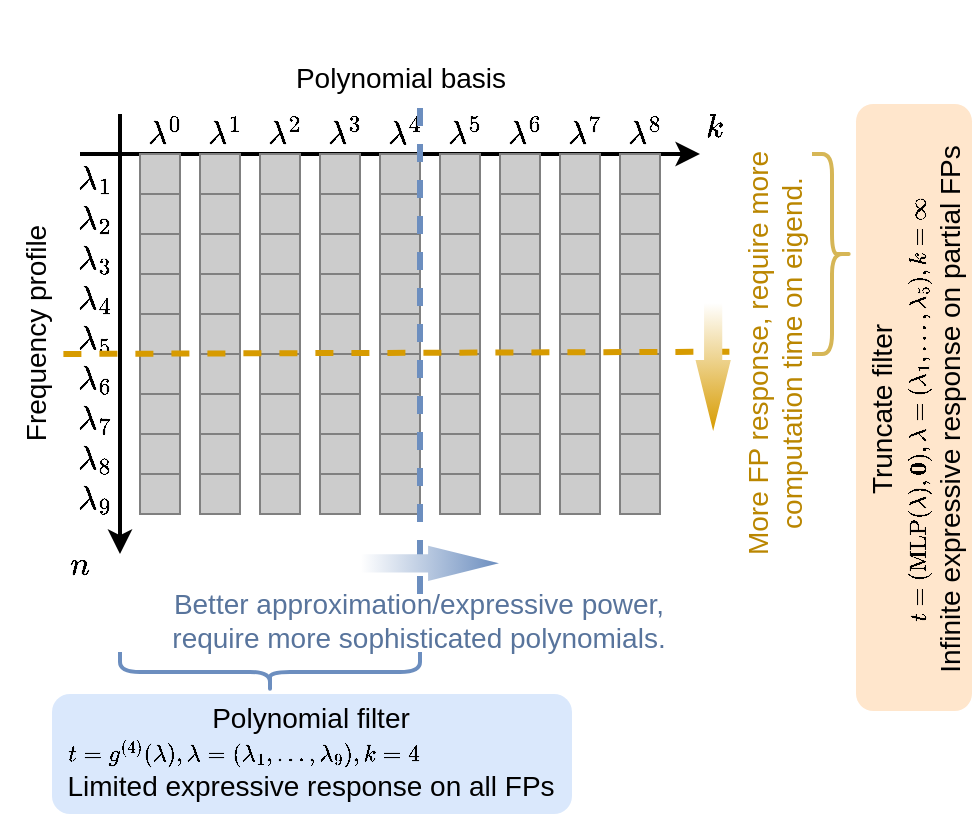<mxfile version="24.6.4" type="device">
  <diagram name="Page-1" id="LFy8D8sm_S8EC0l3r4aR">
    <mxGraphModel dx="795" dy="518" grid="1" gridSize="10" guides="1" tooltips="1" connect="1" arrows="1" fold="1" page="1" pageScale="1" pageWidth="850" pageHeight="1100" math="1" shadow="0">
      <root>
        <mxCell id="0" />
        <mxCell id="1" parent="0" />
        <mxCell id="Vb_XczeB9OSJ4aMoTbUP-14" value="" style="rounded=1;whiteSpace=wrap;html=1;fillColor=#DAE8FC;strokeColor=none;fontSize=14;" parent="1" vertex="1">
          <mxGeometry x="206" y="550" width="260" height="60" as="geometry" />
        </mxCell>
        <mxCell id="ArW-KCB8fQwUY4zR-1p1-346" value="&lt;div style=&quot;font-size: 14px;&quot;&gt;&lt;div style=&quot;font-size: 14px;&quot;&gt;Polynomial filter&lt;/div&gt;&lt;/div&gt;&lt;div style=&quot;text-align: left;&quot;&gt;&lt;font style=&quot;font-size: 10px;&quot;&gt;\(t=g^{(4)}(\lambda),\lambda=(\lambda_1,\dots,\lambda_9),k=4\)&lt;/font&gt;&lt;/div&gt;&lt;div style=&quot;text-align: left; font-size: 14px;&quot;&gt;Limited expressive response on all FPs&lt;/div&gt;" style="text;html=1;align=center;verticalAlign=middle;resizable=0;points=[];autosize=1;strokeColor=none;fillColor=none;rounded=0;fontSize=14;" parent="1" vertex="1">
          <mxGeometry x="180" y="549" width="310" height="60" as="geometry" />
        </mxCell>
        <mxCell id="Vb_XczeB9OSJ4aMoTbUP-10" value="" style="rounded=1;whiteSpace=wrap;html=1;fillColor=#FFE6CC;strokeColor=none;rotation=-90;fontSize=14;" parent="1" vertex="1">
          <mxGeometry x="485.25" y="377.75" width="303.5" height="58" as="geometry" />
        </mxCell>
        <mxCell id="ArW-KCB8fQwUY4zR-1p1-344" value="&lt;div style=&quot;font-size: 14px;&quot;&gt;&lt;span style=&quot;background-color: initial; font-size: 14px;&quot;&gt;Truncate filter&lt;/span&gt;&lt;/div&gt;&lt;div style=&quot;&quot;&gt;&lt;font style=&quot;font-size: 10px;&quot;&gt;\(t=(\mathrm{MLP}(\lambda),\mathbf 0),\lambda=(\lambda_1,\dots,\lambda_5),k=\infty\)&lt;/font&gt;&lt;/div&gt;&lt;div style=&quot;text-align: left; font-size: 14px;&quot;&gt;Infinite expressive response on partial FPs&lt;/div&gt;" style="text;html=1;align=center;verticalAlign=middle;resizable=0;points=[];autosize=1;strokeColor=none;fillColor=none;rounded=0;rotation=-90;fontSize=14;" parent="1" vertex="1">
          <mxGeometry x="433" y="378" width="410" height="60" as="geometry" />
        </mxCell>
        <mxCell id="ArW-KCB8fQwUY4zR-1p1-1" value="" style="endArrow=classic;html=1;rounded=0;fontSize=14;strokeWidth=2;" parent="1" edge="1">
          <mxGeometry width="50" height="50" relative="1" as="geometry">
            <mxPoint x="220" y="280" as="sourcePoint" />
            <mxPoint x="530" y="280" as="targetPoint" />
          </mxGeometry>
        </mxCell>
        <mxCell id="ArW-KCB8fQwUY4zR-1p1-2" value="" style="endArrow=classic;html=1;rounded=0;fontSize=14;strokeWidth=2;" parent="1" edge="1">
          <mxGeometry width="50" height="50" relative="1" as="geometry">
            <mxPoint x="240" y="260" as="sourcePoint" />
            <mxPoint x="240" y="480" as="targetPoint" />
          </mxGeometry>
        </mxCell>
        <mxCell id="ArW-KCB8fQwUY4zR-1p1-22" value="" style="shape=table;startSize=0;container=1;collapsible=0;childLayout=tableLayout;fontSize=14;strokeColor=#808080;fillColor=#CCCCCC;" parent="1" vertex="1">
          <mxGeometry x="250" y="280" width="20" height="180" as="geometry" />
        </mxCell>
        <mxCell id="ArW-KCB8fQwUY4zR-1p1-23" value="" style="shape=tableRow;horizontal=0;startSize=0;swimlaneHead=0;swimlaneBody=0;strokeColor=#808080;top=0;left=0;bottom=0;right=0;collapsible=0;dropTarget=0;fillColor=none;points=[[0,0.5],[1,0.5]];portConstraint=eastwest;fontSize=14;" parent="ArW-KCB8fQwUY4zR-1p1-22" vertex="1">
          <mxGeometry width="20" height="20" as="geometry" />
        </mxCell>
        <mxCell id="ArW-KCB8fQwUY4zR-1p1-24" value="" style="shape=partialRectangle;html=1;whiteSpace=wrap;connectable=0;strokeColor=#808080;overflow=hidden;fillColor=none;top=0;left=0;bottom=0;right=0;pointerEvents=1;fontSize=14;" parent="ArW-KCB8fQwUY4zR-1p1-23" vertex="1">
          <mxGeometry width="20" height="20" as="geometry">
            <mxRectangle width="20" height="20" as="alternateBounds" />
          </mxGeometry>
        </mxCell>
        <mxCell id="ArW-KCB8fQwUY4zR-1p1-25" value="" style="shape=tableRow;horizontal=0;startSize=0;swimlaneHead=0;swimlaneBody=0;strokeColor=#808080;top=0;left=0;bottom=0;right=0;collapsible=0;dropTarget=0;fillColor=none;points=[[0,0.5],[1,0.5]];portConstraint=eastwest;fontSize=14;" parent="ArW-KCB8fQwUY4zR-1p1-22" vertex="1">
          <mxGeometry y="20" width="20" height="20" as="geometry" />
        </mxCell>
        <mxCell id="ArW-KCB8fQwUY4zR-1p1-26" value="" style="shape=partialRectangle;html=1;whiteSpace=wrap;connectable=0;strokeColor=#808080;overflow=hidden;fillColor=none;top=0;left=0;bottom=0;right=0;pointerEvents=1;fontSize=14;" parent="ArW-KCB8fQwUY4zR-1p1-25" vertex="1">
          <mxGeometry width="20" height="20" as="geometry">
            <mxRectangle width="20" height="20" as="alternateBounds" />
          </mxGeometry>
        </mxCell>
        <mxCell id="ArW-KCB8fQwUY4zR-1p1-27" value="" style="shape=tableRow;horizontal=0;startSize=0;swimlaneHead=0;swimlaneBody=0;strokeColor=#808080;top=0;left=0;bottom=0;right=0;collapsible=0;dropTarget=0;fillColor=none;points=[[0,0.5],[1,0.5]];portConstraint=eastwest;fontSize=14;" parent="ArW-KCB8fQwUY4zR-1p1-22" vertex="1">
          <mxGeometry y="40" width="20" height="20" as="geometry" />
        </mxCell>
        <mxCell id="ArW-KCB8fQwUY4zR-1p1-28" value="" style="shape=partialRectangle;html=1;whiteSpace=wrap;connectable=0;strokeColor=#808080;overflow=hidden;fillColor=none;top=0;left=0;bottom=0;right=0;pointerEvents=1;fontSize=14;" parent="ArW-KCB8fQwUY4zR-1p1-27" vertex="1">
          <mxGeometry width="20" height="20" as="geometry">
            <mxRectangle width="20" height="20" as="alternateBounds" />
          </mxGeometry>
        </mxCell>
        <mxCell id="ArW-KCB8fQwUY4zR-1p1-29" value="" style="shape=tableRow;horizontal=0;startSize=0;swimlaneHead=0;swimlaneBody=0;strokeColor=#808080;top=0;left=0;bottom=0;right=0;collapsible=0;dropTarget=0;fillColor=none;points=[[0,0.5],[1,0.5]];portConstraint=eastwest;fontSize=14;" parent="ArW-KCB8fQwUY4zR-1p1-22" vertex="1">
          <mxGeometry y="60" width="20" height="20" as="geometry" />
        </mxCell>
        <mxCell id="ArW-KCB8fQwUY4zR-1p1-30" value="" style="shape=partialRectangle;html=1;whiteSpace=wrap;connectable=0;strokeColor=#808080;overflow=hidden;fillColor=none;top=0;left=0;bottom=0;right=0;pointerEvents=1;fontSize=14;" parent="ArW-KCB8fQwUY4zR-1p1-29" vertex="1">
          <mxGeometry width="20" height="20" as="geometry">
            <mxRectangle width="20" height="20" as="alternateBounds" />
          </mxGeometry>
        </mxCell>
        <mxCell id="ArW-KCB8fQwUY4zR-1p1-31" value="" style="shape=tableRow;horizontal=0;startSize=0;swimlaneHead=0;swimlaneBody=0;strokeColor=#808080;top=0;left=0;bottom=0;right=0;collapsible=0;dropTarget=0;fillColor=none;points=[[0,0.5],[1,0.5]];portConstraint=eastwest;fontSize=14;" parent="ArW-KCB8fQwUY4zR-1p1-22" vertex="1">
          <mxGeometry y="80" width="20" height="20" as="geometry" />
        </mxCell>
        <mxCell id="ArW-KCB8fQwUY4zR-1p1-32" value="" style="shape=partialRectangle;html=1;whiteSpace=wrap;connectable=0;strokeColor=#808080;overflow=hidden;fillColor=none;top=0;left=0;bottom=0;right=0;pointerEvents=1;fontSize=14;" parent="ArW-KCB8fQwUY4zR-1p1-31" vertex="1">
          <mxGeometry width="20" height="20" as="geometry">
            <mxRectangle width="20" height="20" as="alternateBounds" />
          </mxGeometry>
        </mxCell>
        <mxCell id="ArW-KCB8fQwUY4zR-1p1-33" value="" style="shape=tableRow;horizontal=0;startSize=0;swimlaneHead=0;swimlaneBody=0;strokeColor=#808080;top=0;left=0;bottom=0;right=0;collapsible=0;dropTarget=0;fillColor=none;points=[[0,0.5],[1,0.5]];portConstraint=eastwest;fontSize=14;" parent="ArW-KCB8fQwUY4zR-1p1-22" vertex="1">
          <mxGeometry y="100" width="20" height="20" as="geometry" />
        </mxCell>
        <mxCell id="ArW-KCB8fQwUY4zR-1p1-34" value="" style="shape=partialRectangle;html=1;whiteSpace=wrap;connectable=0;strokeColor=#808080;overflow=hidden;fillColor=none;top=0;left=0;bottom=0;right=0;pointerEvents=1;fontSize=14;" parent="ArW-KCB8fQwUY4zR-1p1-33" vertex="1">
          <mxGeometry width="20" height="20" as="geometry">
            <mxRectangle width="20" height="20" as="alternateBounds" />
          </mxGeometry>
        </mxCell>
        <mxCell id="ArW-KCB8fQwUY4zR-1p1-35" value="" style="shape=tableRow;horizontal=0;startSize=0;swimlaneHead=0;swimlaneBody=0;strokeColor=#808080;top=0;left=0;bottom=0;right=0;collapsible=0;dropTarget=0;fillColor=none;points=[[0,0.5],[1,0.5]];portConstraint=eastwest;fontSize=14;" parent="ArW-KCB8fQwUY4zR-1p1-22" vertex="1">
          <mxGeometry y="120" width="20" height="20" as="geometry" />
        </mxCell>
        <mxCell id="ArW-KCB8fQwUY4zR-1p1-36" value="" style="shape=partialRectangle;html=1;whiteSpace=wrap;connectable=0;strokeColor=#808080;overflow=hidden;fillColor=none;top=0;left=0;bottom=0;right=0;pointerEvents=1;fontSize=14;" parent="ArW-KCB8fQwUY4zR-1p1-35" vertex="1">
          <mxGeometry width="20" height="20" as="geometry">
            <mxRectangle width="20" height="20" as="alternateBounds" />
          </mxGeometry>
        </mxCell>
        <mxCell id="ArW-KCB8fQwUY4zR-1p1-37" value="" style="shape=tableRow;horizontal=0;startSize=0;swimlaneHead=0;swimlaneBody=0;strokeColor=#808080;top=0;left=0;bottom=0;right=0;collapsible=0;dropTarget=0;fillColor=none;points=[[0,0.5],[1,0.5]];portConstraint=eastwest;fontSize=14;" parent="ArW-KCB8fQwUY4zR-1p1-22" vertex="1">
          <mxGeometry y="140" width="20" height="20" as="geometry" />
        </mxCell>
        <mxCell id="ArW-KCB8fQwUY4zR-1p1-38" value="" style="shape=partialRectangle;html=1;whiteSpace=wrap;connectable=0;strokeColor=#808080;overflow=hidden;fillColor=none;top=0;left=0;bottom=0;right=0;pointerEvents=1;fontSize=14;" parent="ArW-KCB8fQwUY4zR-1p1-37" vertex="1">
          <mxGeometry width="20" height="20" as="geometry">
            <mxRectangle width="20" height="20" as="alternateBounds" />
          </mxGeometry>
        </mxCell>
        <mxCell id="ArW-KCB8fQwUY4zR-1p1-39" value="" style="shape=tableRow;horizontal=0;startSize=0;swimlaneHead=0;swimlaneBody=0;strokeColor=#808080;top=0;left=0;bottom=0;right=0;collapsible=0;dropTarget=0;fillColor=none;points=[[0,0.5],[1,0.5]];portConstraint=eastwest;fontSize=14;" parent="ArW-KCB8fQwUY4zR-1p1-22" vertex="1">
          <mxGeometry y="160" width="20" height="20" as="geometry" />
        </mxCell>
        <mxCell id="ArW-KCB8fQwUY4zR-1p1-40" value="" style="shape=partialRectangle;html=1;whiteSpace=wrap;connectable=0;strokeColor=#808080;overflow=hidden;fillColor=none;top=0;left=0;bottom=0;right=0;pointerEvents=1;fontSize=14;" parent="ArW-KCB8fQwUY4zR-1p1-39" vertex="1">
          <mxGeometry width="20" height="20" as="geometry">
            <mxRectangle width="20" height="20" as="alternateBounds" />
          </mxGeometry>
        </mxCell>
        <mxCell id="ArW-KCB8fQwUY4zR-1p1-43" value="" style="shape=table;startSize=0;container=1;collapsible=0;childLayout=tableLayout;fontSize=14;strokeColor=#808080;fillColor=#CCCCCC;" parent="1" vertex="1">
          <mxGeometry x="280" y="280" width="20" height="180" as="geometry" />
        </mxCell>
        <mxCell id="ArW-KCB8fQwUY4zR-1p1-44" value="" style="shape=tableRow;horizontal=0;startSize=0;swimlaneHead=0;swimlaneBody=0;strokeColor=#808080;top=0;left=0;bottom=0;right=0;collapsible=0;dropTarget=0;fillColor=none;points=[[0,0.5],[1,0.5]];portConstraint=eastwest;fontSize=14;" parent="ArW-KCB8fQwUY4zR-1p1-43" vertex="1">
          <mxGeometry width="20" height="20" as="geometry" />
        </mxCell>
        <mxCell id="ArW-KCB8fQwUY4zR-1p1-45" value="" style="shape=partialRectangle;html=1;whiteSpace=wrap;connectable=0;strokeColor=#808080;overflow=hidden;fillColor=none;top=0;left=0;bottom=0;right=0;pointerEvents=1;fontSize=14;" parent="ArW-KCB8fQwUY4zR-1p1-44" vertex="1">
          <mxGeometry width="20" height="20" as="geometry">
            <mxRectangle width="20" height="20" as="alternateBounds" />
          </mxGeometry>
        </mxCell>
        <mxCell id="ArW-KCB8fQwUY4zR-1p1-46" value="" style="shape=tableRow;horizontal=0;startSize=0;swimlaneHead=0;swimlaneBody=0;strokeColor=#808080;top=0;left=0;bottom=0;right=0;collapsible=0;dropTarget=0;fillColor=none;points=[[0,0.5],[1,0.5]];portConstraint=eastwest;fontSize=14;" parent="ArW-KCB8fQwUY4zR-1p1-43" vertex="1">
          <mxGeometry y="20" width="20" height="20" as="geometry" />
        </mxCell>
        <mxCell id="ArW-KCB8fQwUY4zR-1p1-47" value="" style="shape=partialRectangle;html=1;whiteSpace=wrap;connectable=0;strokeColor=#808080;overflow=hidden;fillColor=none;top=0;left=0;bottom=0;right=0;pointerEvents=1;fontSize=14;" parent="ArW-KCB8fQwUY4zR-1p1-46" vertex="1">
          <mxGeometry width="20" height="20" as="geometry">
            <mxRectangle width="20" height="20" as="alternateBounds" />
          </mxGeometry>
        </mxCell>
        <mxCell id="ArW-KCB8fQwUY4zR-1p1-48" value="" style="shape=tableRow;horizontal=0;startSize=0;swimlaneHead=0;swimlaneBody=0;strokeColor=#808080;top=0;left=0;bottom=0;right=0;collapsible=0;dropTarget=0;fillColor=none;points=[[0,0.5],[1,0.5]];portConstraint=eastwest;fontSize=14;" parent="ArW-KCB8fQwUY4zR-1p1-43" vertex="1">
          <mxGeometry y="40" width="20" height="20" as="geometry" />
        </mxCell>
        <mxCell id="ArW-KCB8fQwUY4zR-1p1-49" value="" style="shape=partialRectangle;html=1;whiteSpace=wrap;connectable=0;strokeColor=#808080;overflow=hidden;fillColor=none;top=0;left=0;bottom=0;right=0;pointerEvents=1;fontSize=14;" parent="ArW-KCB8fQwUY4zR-1p1-48" vertex="1">
          <mxGeometry width="20" height="20" as="geometry">
            <mxRectangle width="20" height="20" as="alternateBounds" />
          </mxGeometry>
        </mxCell>
        <mxCell id="ArW-KCB8fQwUY4zR-1p1-50" value="" style="shape=tableRow;horizontal=0;startSize=0;swimlaneHead=0;swimlaneBody=0;strokeColor=#808080;top=0;left=0;bottom=0;right=0;collapsible=0;dropTarget=0;fillColor=none;points=[[0,0.5],[1,0.5]];portConstraint=eastwest;fontSize=14;" parent="ArW-KCB8fQwUY4zR-1p1-43" vertex="1">
          <mxGeometry y="60" width="20" height="20" as="geometry" />
        </mxCell>
        <mxCell id="ArW-KCB8fQwUY4zR-1p1-51" value="" style="shape=partialRectangle;html=1;whiteSpace=wrap;connectable=0;strokeColor=#808080;overflow=hidden;fillColor=none;top=0;left=0;bottom=0;right=0;pointerEvents=1;fontSize=14;" parent="ArW-KCB8fQwUY4zR-1p1-50" vertex="1">
          <mxGeometry width="20" height="20" as="geometry">
            <mxRectangle width="20" height="20" as="alternateBounds" />
          </mxGeometry>
        </mxCell>
        <mxCell id="ArW-KCB8fQwUY4zR-1p1-52" value="" style="shape=tableRow;horizontal=0;startSize=0;swimlaneHead=0;swimlaneBody=0;strokeColor=#808080;top=0;left=0;bottom=0;right=0;collapsible=0;dropTarget=0;fillColor=none;points=[[0,0.5],[1,0.5]];portConstraint=eastwest;fontSize=14;" parent="ArW-KCB8fQwUY4zR-1p1-43" vertex="1">
          <mxGeometry y="80" width="20" height="20" as="geometry" />
        </mxCell>
        <mxCell id="ArW-KCB8fQwUY4zR-1p1-53" value="" style="shape=partialRectangle;html=1;whiteSpace=wrap;connectable=0;strokeColor=#808080;overflow=hidden;fillColor=none;top=0;left=0;bottom=0;right=0;pointerEvents=1;fontSize=14;" parent="ArW-KCB8fQwUY4zR-1p1-52" vertex="1">
          <mxGeometry width="20" height="20" as="geometry">
            <mxRectangle width="20" height="20" as="alternateBounds" />
          </mxGeometry>
        </mxCell>
        <mxCell id="ArW-KCB8fQwUY4zR-1p1-54" value="" style="shape=tableRow;horizontal=0;startSize=0;swimlaneHead=0;swimlaneBody=0;strokeColor=#808080;top=0;left=0;bottom=0;right=0;collapsible=0;dropTarget=0;fillColor=none;points=[[0,0.5],[1,0.5]];portConstraint=eastwest;fontSize=14;" parent="ArW-KCB8fQwUY4zR-1p1-43" vertex="1">
          <mxGeometry y="100" width="20" height="20" as="geometry" />
        </mxCell>
        <mxCell id="ArW-KCB8fQwUY4zR-1p1-55" value="" style="shape=partialRectangle;html=1;whiteSpace=wrap;connectable=0;strokeColor=#808080;overflow=hidden;fillColor=none;top=0;left=0;bottom=0;right=0;pointerEvents=1;fontSize=14;" parent="ArW-KCB8fQwUY4zR-1p1-54" vertex="1">
          <mxGeometry width="20" height="20" as="geometry">
            <mxRectangle width="20" height="20" as="alternateBounds" />
          </mxGeometry>
        </mxCell>
        <mxCell id="ArW-KCB8fQwUY4zR-1p1-56" value="" style="shape=tableRow;horizontal=0;startSize=0;swimlaneHead=0;swimlaneBody=0;strokeColor=#808080;top=0;left=0;bottom=0;right=0;collapsible=0;dropTarget=0;fillColor=none;points=[[0,0.5],[1,0.5]];portConstraint=eastwest;fontSize=14;" parent="ArW-KCB8fQwUY4zR-1p1-43" vertex="1">
          <mxGeometry y="120" width="20" height="20" as="geometry" />
        </mxCell>
        <mxCell id="ArW-KCB8fQwUY4zR-1p1-57" value="" style="shape=partialRectangle;html=1;whiteSpace=wrap;connectable=0;strokeColor=#808080;overflow=hidden;fillColor=none;top=0;left=0;bottom=0;right=0;pointerEvents=1;fontSize=14;" parent="ArW-KCB8fQwUY4zR-1p1-56" vertex="1">
          <mxGeometry width="20" height="20" as="geometry">
            <mxRectangle width="20" height="20" as="alternateBounds" />
          </mxGeometry>
        </mxCell>
        <mxCell id="ArW-KCB8fQwUY4zR-1p1-58" value="" style="shape=tableRow;horizontal=0;startSize=0;swimlaneHead=0;swimlaneBody=0;strokeColor=#808080;top=0;left=0;bottom=0;right=0;collapsible=0;dropTarget=0;fillColor=none;points=[[0,0.5],[1,0.5]];portConstraint=eastwest;fontSize=14;" parent="ArW-KCB8fQwUY4zR-1p1-43" vertex="1">
          <mxGeometry y="140" width="20" height="20" as="geometry" />
        </mxCell>
        <mxCell id="ArW-KCB8fQwUY4zR-1p1-59" value="" style="shape=partialRectangle;html=1;whiteSpace=wrap;connectable=0;strokeColor=#808080;overflow=hidden;fillColor=none;top=0;left=0;bottom=0;right=0;pointerEvents=1;fontSize=14;" parent="ArW-KCB8fQwUY4zR-1p1-58" vertex="1">
          <mxGeometry width="20" height="20" as="geometry">
            <mxRectangle width="20" height="20" as="alternateBounds" />
          </mxGeometry>
        </mxCell>
        <mxCell id="ArW-KCB8fQwUY4zR-1p1-60" value="" style="shape=tableRow;horizontal=0;startSize=0;swimlaneHead=0;swimlaneBody=0;strokeColor=#808080;top=0;left=0;bottom=0;right=0;collapsible=0;dropTarget=0;fillColor=none;points=[[0,0.5],[1,0.5]];portConstraint=eastwest;fontSize=14;" parent="ArW-KCB8fQwUY4zR-1p1-43" vertex="1">
          <mxGeometry y="160" width="20" height="20" as="geometry" />
        </mxCell>
        <mxCell id="ArW-KCB8fQwUY4zR-1p1-61" value="" style="shape=partialRectangle;html=1;whiteSpace=wrap;connectable=0;strokeColor=#808080;overflow=hidden;fillColor=none;top=0;left=0;bottom=0;right=0;pointerEvents=1;fontSize=14;" parent="ArW-KCB8fQwUY4zR-1p1-60" vertex="1">
          <mxGeometry width="20" height="20" as="geometry">
            <mxRectangle width="20" height="20" as="alternateBounds" />
          </mxGeometry>
        </mxCell>
        <mxCell id="ArW-KCB8fQwUY4zR-1p1-64" value="" style="shape=table;startSize=0;container=1;collapsible=0;childLayout=tableLayout;fontSize=14;strokeColor=#808080;fillColor=#CCCCCC;" parent="1" vertex="1">
          <mxGeometry x="310" y="280" width="20" height="180" as="geometry" />
        </mxCell>
        <mxCell id="ArW-KCB8fQwUY4zR-1p1-65" value="" style="shape=tableRow;horizontal=0;startSize=0;swimlaneHead=0;swimlaneBody=0;strokeColor=#808080;top=0;left=0;bottom=0;right=0;collapsible=0;dropTarget=0;fillColor=none;points=[[0,0.5],[1,0.5]];portConstraint=eastwest;fontSize=14;" parent="ArW-KCB8fQwUY4zR-1p1-64" vertex="1">
          <mxGeometry width="20" height="20" as="geometry" />
        </mxCell>
        <mxCell id="ArW-KCB8fQwUY4zR-1p1-66" value="" style="shape=partialRectangle;html=1;whiteSpace=wrap;connectable=0;strokeColor=#808080;overflow=hidden;fillColor=none;top=0;left=0;bottom=0;right=0;pointerEvents=1;fontSize=14;" parent="ArW-KCB8fQwUY4zR-1p1-65" vertex="1">
          <mxGeometry width="20" height="20" as="geometry">
            <mxRectangle width="20" height="20" as="alternateBounds" />
          </mxGeometry>
        </mxCell>
        <mxCell id="ArW-KCB8fQwUY4zR-1p1-67" value="" style="shape=tableRow;horizontal=0;startSize=0;swimlaneHead=0;swimlaneBody=0;strokeColor=#808080;top=0;left=0;bottom=0;right=0;collapsible=0;dropTarget=0;fillColor=none;points=[[0,0.5],[1,0.5]];portConstraint=eastwest;fontSize=14;" parent="ArW-KCB8fQwUY4zR-1p1-64" vertex="1">
          <mxGeometry y="20" width="20" height="20" as="geometry" />
        </mxCell>
        <mxCell id="ArW-KCB8fQwUY4zR-1p1-68" value="" style="shape=partialRectangle;html=1;whiteSpace=wrap;connectable=0;strokeColor=#808080;overflow=hidden;fillColor=none;top=0;left=0;bottom=0;right=0;pointerEvents=1;fontSize=14;" parent="ArW-KCB8fQwUY4zR-1p1-67" vertex="1">
          <mxGeometry width="20" height="20" as="geometry">
            <mxRectangle width="20" height="20" as="alternateBounds" />
          </mxGeometry>
        </mxCell>
        <mxCell id="ArW-KCB8fQwUY4zR-1p1-69" value="" style="shape=tableRow;horizontal=0;startSize=0;swimlaneHead=0;swimlaneBody=0;strokeColor=#808080;top=0;left=0;bottom=0;right=0;collapsible=0;dropTarget=0;fillColor=none;points=[[0,0.5],[1,0.5]];portConstraint=eastwest;fontSize=14;" parent="ArW-KCB8fQwUY4zR-1p1-64" vertex="1">
          <mxGeometry y="40" width="20" height="20" as="geometry" />
        </mxCell>
        <mxCell id="ArW-KCB8fQwUY4zR-1p1-70" value="" style="shape=partialRectangle;html=1;whiteSpace=wrap;connectable=0;strokeColor=#808080;overflow=hidden;fillColor=none;top=0;left=0;bottom=0;right=0;pointerEvents=1;fontSize=14;" parent="ArW-KCB8fQwUY4zR-1p1-69" vertex="1">
          <mxGeometry width="20" height="20" as="geometry">
            <mxRectangle width="20" height="20" as="alternateBounds" />
          </mxGeometry>
        </mxCell>
        <mxCell id="ArW-KCB8fQwUY4zR-1p1-71" value="" style="shape=tableRow;horizontal=0;startSize=0;swimlaneHead=0;swimlaneBody=0;strokeColor=#808080;top=0;left=0;bottom=0;right=0;collapsible=0;dropTarget=0;fillColor=none;points=[[0,0.5],[1,0.5]];portConstraint=eastwest;fontSize=14;" parent="ArW-KCB8fQwUY4zR-1p1-64" vertex="1">
          <mxGeometry y="60" width="20" height="20" as="geometry" />
        </mxCell>
        <mxCell id="ArW-KCB8fQwUY4zR-1p1-72" value="" style="shape=partialRectangle;html=1;whiteSpace=wrap;connectable=0;strokeColor=#808080;overflow=hidden;fillColor=none;top=0;left=0;bottom=0;right=0;pointerEvents=1;fontSize=14;" parent="ArW-KCB8fQwUY4zR-1p1-71" vertex="1">
          <mxGeometry width="20" height="20" as="geometry">
            <mxRectangle width="20" height="20" as="alternateBounds" />
          </mxGeometry>
        </mxCell>
        <mxCell id="ArW-KCB8fQwUY4zR-1p1-73" value="" style="shape=tableRow;horizontal=0;startSize=0;swimlaneHead=0;swimlaneBody=0;strokeColor=#808080;top=0;left=0;bottom=0;right=0;collapsible=0;dropTarget=0;fillColor=none;points=[[0,0.5],[1,0.5]];portConstraint=eastwest;fontSize=14;" parent="ArW-KCB8fQwUY4zR-1p1-64" vertex="1">
          <mxGeometry y="80" width="20" height="20" as="geometry" />
        </mxCell>
        <mxCell id="ArW-KCB8fQwUY4zR-1p1-74" value="" style="shape=partialRectangle;html=1;whiteSpace=wrap;connectable=0;strokeColor=#808080;overflow=hidden;fillColor=none;top=0;left=0;bottom=0;right=0;pointerEvents=1;fontSize=14;" parent="ArW-KCB8fQwUY4zR-1p1-73" vertex="1">
          <mxGeometry width="20" height="20" as="geometry">
            <mxRectangle width="20" height="20" as="alternateBounds" />
          </mxGeometry>
        </mxCell>
        <mxCell id="ArW-KCB8fQwUY4zR-1p1-75" value="" style="shape=tableRow;horizontal=0;startSize=0;swimlaneHead=0;swimlaneBody=0;strokeColor=#808080;top=0;left=0;bottom=0;right=0;collapsible=0;dropTarget=0;fillColor=none;points=[[0,0.5],[1,0.5]];portConstraint=eastwest;fontSize=14;" parent="ArW-KCB8fQwUY4zR-1p1-64" vertex="1">
          <mxGeometry y="100" width="20" height="20" as="geometry" />
        </mxCell>
        <mxCell id="ArW-KCB8fQwUY4zR-1p1-76" value="" style="shape=partialRectangle;html=1;whiteSpace=wrap;connectable=0;strokeColor=#808080;overflow=hidden;fillColor=none;top=0;left=0;bottom=0;right=0;pointerEvents=1;fontSize=14;" parent="ArW-KCB8fQwUY4zR-1p1-75" vertex="1">
          <mxGeometry width="20" height="20" as="geometry">
            <mxRectangle width="20" height="20" as="alternateBounds" />
          </mxGeometry>
        </mxCell>
        <mxCell id="ArW-KCB8fQwUY4zR-1p1-77" value="" style="shape=tableRow;horizontal=0;startSize=0;swimlaneHead=0;swimlaneBody=0;strokeColor=#808080;top=0;left=0;bottom=0;right=0;collapsible=0;dropTarget=0;fillColor=none;points=[[0,0.5],[1,0.5]];portConstraint=eastwest;fontSize=14;" parent="ArW-KCB8fQwUY4zR-1p1-64" vertex="1">
          <mxGeometry y="120" width="20" height="20" as="geometry" />
        </mxCell>
        <mxCell id="ArW-KCB8fQwUY4zR-1p1-78" value="" style="shape=partialRectangle;html=1;whiteSpace=wrap;connectable=0;strokeColor=#808080;overflow=hidden;fillColor=none;top=0;left=0;bottom=0;right=0;pointerEvents=1;fontSize=14;" parent="ArW-KCB8fQwUY4zR-1p1-77" vertex="1">
          <mxGeometry width="20" height="20" as="geometry">
            <mxRectangle width="20" height="20" as="alternateBounds" />
          </mxGeometry>
        </mxCell>
        <mxCell id="ArW-KCB8fQwUY4zR-1p1-79" value="" style="shape=tableRow;horizontal=0;startSize=0;swimlaneHead=0;swimlaneBody=0;strokeColor=#808080;top=0;left=0;bottom=0;right=0;collapsible=0;dropTarget=0;fillColor=none;points=[[0,0.5],[1,0.5]];portConstraint=eastwest;fontSize=14;" parent="ArW-KCB8fQwUY4zR-1p1-64" vertex="1">
          <mxGeometry y="140" width="20" height="20" as="geometry" />
        </mxCell>
        <mxCell id="ArW-KCB8fQwUY4zR-1p1-80" value="" style="shape=partialRectangle;html=1;whiteSpace=wrap;connectable=0;strokeColor=#808080;overflow=hidden;fillColor=none;top=0;left=0;bottom=0;right=0;pointerEvents=1;fontSize=14;" parent="ArW-KCB8fQwUY4zR-1p1-79" vertex="1">
          <mxGeometry width="20" height="20" as="geometry">
            <mxRectangle width="20" height="20" as="alternateBounds" />
          </mxGeometry>
        </mxCell>
        <mxCell id="ArW-KCB8fQwUY4zR-1p1-81" value="" style="shape=tableRow;horizontal=0;startSize=0;swimlaneHead=0;swimlaneBody=0;strokeColor=#808080;top=0;left=0;bottom=0;right=0;collapsible=0;dropTarget=0;fillColor=none;points=[[0,0.5],[1,0.5]];portConstraint=eastwest;fontSize=14;" parent="ArW-KCB8fQwUY4zR-1p1-64" vertex="1">
          <mxGeometry y="160" width="20" height="20" as="geometry" />
        </mxCell>
        <mxCell id="ArW-KCB8fQwUY4zR-1p1-82" value="" style="shape=partialRectangle;html=1;whiteSpace=wrap;connectable=0;strokeColor=#808080;overflow=hidden;fillColor=none;top=0;left=0;bottom=0;right=0;pointerEvents=1;fontSize=14;" parent="ArW-KCB8fQwUY4zR-1p1-81" vertex="1">
          <mxGeometry width="20" height="20" as="geometry">
            <mxRectangle width="20" height="20" as="alternateBounds" />
          </mxGeometry>
        </mxCell>
        <mxCell id="ArW-KCB8fQwUY4zR-1p1-85" value="" style="shape=table;startSize=0;container=1;collapsible=0;childLayout=tableLayout;fontSize=14;strokeColor=#808080;fillColor=#CCCCCC;" parent="1" vertex="1">
          <mxGeometry x="340" y="280" width="20" height="180" as="geometry" />
        </mxCell>
        <mxCell id="ArW-KCB8fQwUY4zR-1p1-86" value="" style="shape=tableRow;horizontal=0;startSize=0;swimlaneHead=0;swimlaneBody=0;strokeColor=#808080;top=0;left=0;bottom=0;right=0;collapsible=0;dropTarget=0;fillColor=none;points=[[0,0.5],[1,0.5]];portConstraint=eastwest;fontSize=14;" parent="ArW-KCB8fQwUY4zR-1p1-85" vertex="1">
          <mxGeometry width="20" height="20" as="geometry" />
        </mxCell>
        <mxCell id="ArW-KCB8fQwUY4zR-1p1-87" value="" style="shape=partialRectangle;html=1;whiteSpace=wrap;connectable=0;strokeColor=#808080;overflow=hidden;fillColor=none;top=0;left=0;bottom=0;right=0;pointerEvents=1;fontSize=14;" parent="ArW-KCB8fQwUY4zR-1p1-86" vertex="1">
          <mxGeometry width="20" height="20" as="geometry">
            <mxRectangle width="20" height="20" as="alternateBounds" />
          </mxGeometry>
        </mxCell>
        <mxCell id="ArW-KCB8fQwUY4zR-1p1-88" value="" style="shape=tableRow;horizontal=0;startSize=0;swimlaneHead=0;swimlaneBody=0;strokeColor=#808080;top=0;left=0;bottom=0;right=0;collapsible=0;dropTarget=0;fillColor=none;points=[[0,0.5],[1,0.5]];portConstraint=eastwest;fontSize=14;" parent="ArW-KCB8fQwUY4zR-1p1-85" vertex="1">
          <mxGeometry y="20" width="20" height="20" as="geometry" />
        </mxCell>
        <mxCell id="ArW-KCB8fQwUY4zR-1p1-89" value="" style="shape=partialRectangle;html=1;whiteSpace=wrap;connectable=0;strokeColor=#808080;overflow=hidden;fillColor=none;top=0;left=0;bottom=0;right=0;pointerEvents=1;fontSize=14;" parent="ArW-KCB8fQwUY4zR-1p1-88" vertex="1">
          <mxGeometry width="20" height="20" as="geometry">
            <mxRectangle width="20" height="20" as="alternateBounds" />
          </mxGeometry>
        </mxCell>
        <mxCell id="ArW-KCB8fQwUY4zR-1p1-90" value="" style="shape=tableRow;horizontal=0;startSize=0;swimlaneHead=0;swimlaneBody=0;strokeColor=#808080;top=0;left=0;bottom=0;right=0;collapsible=0;dropTarget=0;fillColor=none;points=[[0,0.5],[1,0.5]];portConstraint=eastwest;fontSize=14;" parent="ArW-KCB8fQwUY4zR-1p1-85" vertex="1">
          <mxGeometry y="40" width="20" height="20" as="geometry" />
        </mxCell>
        <mxCell id="ArW-KCB8fQwUY4zR-1p1-91" value="" style="shape=partialRectangle;html=1;whiteSpace=wrap;connectable=0;strokeColor=#808080;overflow=hidden;fillColor=none;top=0;left=0;bottom=0;right=0;pointerEvents=1;fontSize=14;" parent="ArW-KCB8fQwUY4zR-1p1-90" vertex="1">
          <mxGeometry width="20" height="20" as="geometry">
            <mxRectangle width="20" height="20" as="alternateBounds" />
          </mxGeometry>
        </mxCell>
        <mxCell id="ArW-KCB8fQwUY4zR-1p1-92" value="" style="shape=tableRow;horizontal=0;startSize=0;swimlaneHead=0;swimlaneBody=0;strokeColor=#808080;top=0;left=0;bottom=0;right=0;collapsible=0;dropTarget=0;fillColor=none;points=[[0,0.5],[1,0.5]];portConstraint=eastwest;fontSize=14;" parent="ArW-KCB8fQwUY4zR-1p1-85" vertex="1">
          <mxGeometry y="60" width="20" height="20" as="geometry" />
        </mxCell>
        <mxCell id="ArW-KCB8fQwUY4zR-1p1-93" value="" style="shape=partialRectangle;html=1;whiteSpace=wrap;connectable=0;strokeColor=#808080;overflow=hidden;fillColor=none;top=0;left=0;bottom=0;right=0;pointerEvents=1;fontSize=14;" parent="ArW-KCB8fQwUY4zR-1p1-92" vertex="1">
          <mxGeometry width="20" height="20" as="geometry">
            <mxRectangle width="20" height="20" as="alternateBounds" />
          </mxGeometry>
        </mxCell>
        <mxCell id="ArW-KCB8fQwUY4zR-1p1-94" value="" style="shape=tableRow;horizontal=0;startSize=0;swimlaneHead=0;swimlaneBody=0;strokeColor=#808080;top=0;left=0;bottom=0;right=0;collapsible=0;dropTarget=0;fillColor=none;points=[[0,0.5],[1,0.5]];portConstraint=eastwest;fontSize=14;" parent="ArW-KCB8fQwUY4zR-1p1-85" vertex="1">
          <mxGeometry y="80" width="20" height="20" as="geometry" />
        </mxCell>
        <mxCell id="ArW-KCB8fQwUY4zR-1p1-95" value="" style="shape=partialRectangle;html=1;whiteSpace=wrap;connectable=0;strokeColor=#808080;overflow=hidden;fillColor=none;top=0;left=0;bottom=0;right=0;pointerEvents=1;fontSize=14;" parent="ArW-KCB8fQwUY4zR-1p1-94" vertex="1">
          <mxGeometry width="20" height="20" as="geometry">
            <mxRectangle width="20" height="20" as="alternateBounds" />
          </mxGeometry>
        </mxCell>
        <mxCell id="ArW-KCB8fQwUY4zR-1p1-96" value="" style="shape=tableRow;horizontal=0;startSize=0;swimlaneHead=0;swimlaneBody=0;strokeColor=#808080;top=0;left=0;bottom=0;right=0;collapsible=0;dropTarget=0;fillColor=none;points=[[0,0.5],[1,0.5]];portConstraint=eastwest;fontSize=14;" parent="ArW-KCB8fQwUY4zR-1p1-85" vertex="1">
          <mxGeometry y="100" width="20" height="20" as="geometry" />
        </mxCell>
        <mxCell id="ArW-KCB8fQwUY4zR-1p1-97" value="" style="shape=partialRectangle;html=1;whiteSpace=wrap;connectable=0;strokeColor=#808080;overflow=hidden;fillColor=none;top=0;left=0;bottom=0;right=0;pointerEvents=1;fontSize=14;" parent="ArW-KCB8fQwUY4zR-1p1-96" vertex="1">
          <mxGeometry width="20" height="20" as="geometry">
            <mxRectangle width="20" height="20" as="alternateBounds" />
          </mxGeometry>
        </mxCell>
        <mxCell id="ArW-KCB8fQwUY4zR-1p1-98" value="" style="shape=tableRow;horizontal=0;startSize=0;swimlaneHead=0;swimlaneBody=0;strokeColor=#808080;top=0;left=0;bottom=0;right=0;collapsible=0;dropTarget=0;fillColor=none;points=[[0,0.5],[1,0.5]];portConstraint=eastwest;fontSize=14;" parent="ArW-KCB8fQwUY4zR-1p1-85" vertex="1">
          <mxGeometry y="120" width="20" height="20" as="geometry" />
        </mxCell>
        <mxCell id="ArW-KCB8fQwUY4zR-1p1-99" value="" style="shape=partialRectangle;html=1;whiteSpace=wrap;connectable=0;strokeColor=#808080;overflow=hidden;fillColor=none;top=0;left=0;bottom=0;right=0;pointerEvents=1;fontSize=14;" parent="ArW-KCB8fQwUY4zR-1p1-98" vertex="1">
          <mxGeometry width="20" height="20" as="geometry">
            <mxRectangle width="20" height="20" as="alternateBounds" />
          </mxGeometry>
        </mxCell>
        <mxCell id="ArW-KCB8fQwUY4zR-1p1-100" value="" style="shape=tableRow;horizontal=0;startSize=0;swimlaneHead=0;swimlaneBody=0;strokeColor=#808080;top=0;left=0;bottom=0;right=0;collapsible=0;dropTarget=0;fillColor=none;points=[[0,0.5],[1,0.5]];portConstraint=eastwest;fontSize=14;" parent="ArW-KCB8fQwUY4zR-1p1-85" vertex="1">
          <mxGeometry y="140" width="20" height="20" as="geometry" />
        </mxCell>
        <mxCell id="ArW-KCB8fQwUY4zR-1p1-101" value="" style="shape=partialRectangle;html=1;whiteSpace=wrap;connectable=0;strokeColor=#808080;overflow=hidden;fillColor=none;top=0;left=0;bottom=0;right=0;pointerEvents=1;fontSize=14;" parent="ArW-KCB8fQwUY4zR-1p1-100" vertex="1">
          <mxGeometry width="20" height="20" as="geometry">
            <mxRectangle width="20" height="20" as="alternateBounds" />
          </mxGeometry>
        </mxCell>
        <mxCell id="ArW-KCB8fQwUY4zR-1p1-102" value="" style="shape=tableRow;horizontal=0;startSize=0;swimlaneHead=0;swimlaneBody=0;strokeColor=#808080;top=0;left=0;bottom=0;right=0;collapsible=0;dropTarget=0;fillColor=none;points=[[0,0.5],[1,0.5]];portConstraint=eastwest;fontSize=14;" parent="ArW-KCB8fQwUY4zR-1p1-85" vertex="1">
          <mxGeometry y="160" width="20" height="20" as="geometry" />
        </mxCell>
        <mxCell id="ArW-KCB8fQwUY4zR-1p1-103" value="" style="shape=partialRectangle;html=1;whiteSpace=wrap;connectable=0;strokeColor=#808080;overflow=hidden;fillColor=none;top=0;left=0;bottom=0;right=0;pointerEvents=1;fontSize=14;" parent="ArW-KCB8fQwUY4zR-1p1-102" vertex="1">
          <mxGeometry width="20" height="20" as="geometry">
            <mxRectangle width="20" height="20" as="alternateBounds" />
          </mxGeometry>
        </mxCell>
        <mxCell id="ArW-KCB8fQwUY4zR-1p1-106" value="" style="shape=table;startSize=0;container=1;collapsible=0;childLayout=tableLayout;fontSize=14;strokeColor=#808080;fillColor=#CCCCCC;" parent="1" vertex="1">
          <mxGeometry x="370" y="280" width="20" height="180" as="geometry" />
        </mxCell>
        <mxCell id="ArW-KCB8fQwUY4zR-1p1-107" value="" style="shape=tableRow;horizontal=0;startSize=0;swimlaneHead=0;swimlaneBody=0;strokeColor=#808080;top=0;left=0;bottom=0;right=0;collapsible=0;dropTarget=0;fillColor=none;points=[[0,0.5],[1,0.5]];portConstraint=eastwest;fontSize=14;" parent="ArW-KCB8fQwUY4zR-1p1-106" vertex="1">
          <mxGeometry width="20" height="20" as="geometry" />
        </mxCell>
        <mxCell id="ArW-KCB8fQwUY4zR-1p1-108" value="" style="shape=partialRectangle;html=1;whiteSpace=wrap;connectable=0;strokeColor=#808080;overflow=hidden;fillColor=none;top=0;left=0;bottom=0;right=0;pointerEvents=1;fontSize=14;" parent="ArW-KCB8fQwUY4zR-1p1-107" vertex="1">
          <mxGeometry width="20" height="20" as="geometry">
            <mxRectangle width="20" height="20" as="alternateBounds" />
          </mxGeometry>
        </mxCell>
        <mxCell id="ArW-KCB8fQwUY4zR-1p1-109" value="" style="shape=tableRow;horizontal=0;startSize=0;swimlaneHead=0;swimlaneBody=0;strokeColor=#808080;top=0;left=0;bottom=0;right=0;collapsible=0;dropTarget=0;fillColor=none;points=[[0,0.5],[1,0.5]];portConstraint=eastwest;fontSize=14;" parent="ArW-KCB8fQwUY4zR-1p1-106" vertex="1">
          <mxGeometry y="20" width="20" height="20" as="geometry" />
        </mxCell>
        <mxCell id="ArW-KCB8fQwUY4zR-1p1-110" value="" style="shape=partialRectangle;html=1;whiteSpace=wrap;connectable=0;strokeColor=#808080;overflow=hidden;fillColor=none;top=0;left=0;bottom=0;right=0;pointerEvents=1;fontSize=14;" parent="ArW-KCB8fQwUY4zR-1p1-109" vertex="1">
          <mxGeometry width="20" height="20" as="geometry">
            <mxRectangle width="20" height="20" as="alternateBounds" />
          </mxGeometry>
        </mxCell>
        <mxCell id="ArW-KCB8fQwUY4zR-1p1-111" value="" style="shape=tableRow;horizontal=0;startSize=0;swimlaneHead=0;swimlaneBody=0;strokeColor=#808080;top=0;left=0;bottom=0;right=0;collapsible=0;dropTarget=0;fillColor=none;points=[[0,0.5],[1,0.5]];portConstraint=eastwest;fontSize=14;" parent="ArW-KCB8fQwUY4zR-1p1-106" vertex="1">
          <mxGeometry y="40" width="20" height="20" as="geometry" />
        </mxCell>
        <mxCell id="ArW-KCB8fQwUY4zR-1p1-112" value="" style="shape=partialRectangle;html=1;whiteSpace=wrap;connectable=0;strokeColor=#808080;overflow=hidden;fillColor=none;top=0;left=0;bottom=0;right=0;pointerEvents=1;fontSize=14;" parent="ArW-KCB8fQwUY4zR-1p1-111" vertex="1">
          <mxGeometry width="20" height="20" as="geometry">
            <mxRectangle width="20" height="20" as="alternateBounds" />
          </mxGeometry>
        </mxCell>
        <mxCell id="ArW-KCB8fQwUY4zR-1p1-113" value="" style="shape=tableRow;horizontal=0;startSize=0;swimlaneHead=0;swimlaneBody=0;strokeColor=#808080;top=0;left=0;bottom=0;right=0;collapsible=0;dropTarget=0;fillColor=none;points=[[0,0.5],[1,0.5]];portConstraint=eastwest;fontSize=14;" parent="ArW-KCB8fQwUY4zR-1p1-106" vertex="1">
          <mxGeometry y="60" width="20" height="20" as="geometry" />
        </mxCell>
        <mxCell id="ArW-KCB8fQwUY4zR-1p1-114" value="" style="shape=partialRectangle;html=1;whiteSpace=wrap;connectable=0;strokeColor=#808080;overflow=hidden;fillColor=none;top=0;left=0;bottom=0;right=0;pointerEvents=1;fontSize=14;" parent="ArW-KCB8fQwUY4zR-1p1-113" vertex="1">
          <mxGeometry width="20" height="20" as="geometry">
            <mxRectangle width="20" height="20" as="alternateBounds" />
          </mxGeometry>
        </mxCell>
        <mxCell id="ArW-KCB8fQwUY4zR-1p1-115" value="" style="shape=tableRow;horizontal=0;startSize=0;swimlaneHead=0;swimlaneBody=0;strokeColor=#808080;top=0;left=0;bottom=0;right=0;collapsible=0;dropTarget=0;fillColor=none;points=[[0,0.5],[1,0.5]];portConstraint=eastwest;fontSize=14;" parent="ArW-KCB8fQwUY4zR-1p1-106" vertex="1">
          <mxGeometry y="80" width="20" height="20" as="geometry" />
        </mxCell>
        <mxCell id="ArW-KCB8fQwUY4zR-1p1-116" value="" style="shape=partialRectangle;html=1;whiteSpace=wrap;connectable=0;strokeColor=#808080;overflow=hidden;fillColor=none;top=0;left=0;bottom=0;right=0;pointerEvents=1;fontSize=14;" parent="ArW-KCB8fQwUY4zR-1p1-115" vertex="1">
          <mxGeometry width="20" height="20" as="geometry">
            <mxRectangle width="20" height="20" as="alternateBounds" />
          </mxGeometry>
        </mxCell>
        <mxCell id="ArW-KCB8fQwUY4zR-1p1-117" value="" style="shape=tableRow;horizontal=0;startSize=0;swimlaneHead=0;swimlaneBody=0;strokeColor=#808080;top=0;left=0;bottom=0;right=0;collapsible=0;dropTarget=0;fillColor=none;points=[[0,0.5],[1,0.5]];portConstraint=eastwest;fontSize=14;" parent="ArW-KCB8fQwUY4zR-1p1-106" vertex="1">
          <mxGeometry y="100" width="20" height="20" as="geometry" />
        </mxCell>
        <mxCell id="ArW-KCB8fQwUY4zR-1p1-118" value="" style="shape=partialRectangle;html=1;whiteSpace=wrap;connectable=0;strokeColor=#808080;overflow=hidden;fillColor=none;top=0;left=0;bottom=0;right=0;pointerEvents=1;fontSize=14;" parent="ArW-KCB8fQwUY4zR-1p1-117" vertex="1">
          <mxGeometry width="20" height="20" as="geometry">
            <mxRectangle width="20" height="20" as="alternateBounds" />
          </mxGeometry>
        </mxCell>
        <mxCell id="ArW-KCB8fQwUY4zR-1p1-119" value="" style="shape=tableRow;horizontal=0;startSize=0;swimlaneHead=0;swimlaneBody=0;strokeColor=#808080;top=0;left=0;bottom=0;right=0;collapsible=0;dropTarget=0;fillColor=none;points=[[0,0.5],[1,0.5]];portConstraint=eastwest;fontSize=14;" parent="ArW-KCB8fQwUY4zR-1p1-106" vertex="1">
          <mxGeometry y="120" width="20" height="20" as="geometry" />
        </mxCell>
        <mxCell id="ArW-KCB8fQwUY4zR-1p1-120" value="" style="shape=partialRectangle;html=1;whiteSpace=wrap;connectable=0;strokeColor=#808080;overflow=hidden;fillColor=none;top=0;left=0;bottom=0;right=0;pointerEvents=1;fontSize=14;" parent="ArW-KCB8fQwUY4zR-1p1-119" vertex="1">
          <mxGeometry width="20" height="20" as="geometry">
            <mxRectangle width="20" height="20" as="alternateBounds" />
          </mxGeometry>
        </mxCell>
        <mxCell id="ArW-KCB8fQwUY4zR-1p1-121" value="" style="shape=tableRow;horizontal=0;startSize=0;swimlaneHead=0;swimlaneBody=0;strokeColor=#808080;top=0;left=0;bottom=0;right=0;collapsible=0;dropTarget=0;fillColor=none;points=[[0,0.5],[1,0.5]];portConstraint=eastwest;fontSize=14;" parent="ArW-KCB8fQwUY4zR-1p1-106" vertex="1">
          <mxGeometry y="140" width="20" height="20" as="geometry" />
        </mxCell>
        <mxCell id="ArW-KCB8fQwUY4zR-1p1-122" value="" style="shape=partialRectangle;html=1;whiteSpace=wrap;connectable=0;strokeColor=#808080;overflow=hidden;fillColor=none;top=0;left=0;bottom=0;right=0;pointerEvents=1;fontSize=14;" parent="ArW-KCB8fQwUY4zR-1p1-121" vertex="1">
          <mxGeometry width="20" height="20" as="geometry">
            <mxRectangle width="20" height="20" as="alternateBounds" />
          </mxGeometry>
        </mxCell>
        <mxCell id="ArW-KCB8fQwUY4zR-1p1-123" value="" style="shape=tableRow;horizontal=0;startSize=0;swimlaneHead=0;swimlaneBody=0;strokeColor=#808080;top=0;left=0;bottom=0;right=0;collapsible=0;dropTarget=0;fillColor=none;points=[[0,0.5],[1,0.5]];portConstraint=eastwest;fontSize=14;" parent="ArW-KCB8fQwUY4zR-1p1-106" vertex="1">
          <mxGeometry y="160" width="20" height="20" as="geometry" />
        </mxCell>
        <mxCell id="ArW-KCB8fQwUY4zR-1p1-124" value="" style="shape=partialRectangle;html=1;whiteSpace=wrap;connectable=0;strokeColor=#808080;overflow=hidden;fillColor=none;top=0;left=0;bottom=0;right=0;pointerEvents=1;fontSize=14;" parent="ArW-KCB8fQwUY4zR-1p1-123" vertex="1">
          <mxGeometry width="20" height="20" as="geometry">
            <mxRectangle width="20" height="20" as="alternateBounds" />
          </mxGeometry>
        </mxCell>
        <mxCell id="ArW-KCB8fQwUY4zR-1p1-127" value="" style="shape=table;startSize=0;container=1;collapsible=0;childLayout=tableLayout;fontSize=14;strokeColor=#808080;fillColor=#CCCCCC;" parent="1" vertex="1">
          <mxGeometry x="400" y="280" width="20" height="180" as="geometry" />
        </mxCell>
        <mxCell id="ArW-KCB8fQwUY4zR-1p1-128" value="" style="shape=tableRow;horizontal=0;startSize=0;swimlaneHead=0;swimlaneBody=0;strokeColor=#808080;top=0;left=0;bottom=0;right=0;collapsible=0;dropTarget=0;fillColor=none;points=[[0,0.5],[1,0.5]];portConstraint=eastwest;fontSize=14;" parent="ArW-KCB8fQwUY4zR-1p1-127" vertex="1">
          <mxGeometry width="20" height="20" as="geometry" />
        </mxCell>
        <mxCell id="ArW-KCB8fQwUY4zR-1p1-129" value="" style="shape=partialRectangle;html=1;whiteSpace=wrap;connectable=0;strokeColor=#808080;overflow=hidden;fillColor=none;top=0;left=0;bottom=0;right=0;pointerEvents=1;fontSize=14;" parent="ArW-KCB8fQwUY4zR-1p1-128" vertex="1">
          <mxGeometry width="20" height="20" as="geometry">
            <mxRectangle width="20" height="20" as="alternateBounds" />
          </mxGeometry>
        </mxCell>
        <mxCell id="ArW-KCB8fQwUY4zR-1p1-130" value="" style="shape=tableRow;horizontal=0;startSize=0;swimlaneHead=0;swimlaneBody=0;strokeColor=#808080;top=0;left=0;bottom=0;right=0;collapsible=0;dropTarget=0;fillColor=none;points=[[0,0.5],[1,0.5]];portConstraint=eastwest;fontSize=14;" parent="ArW-KCB8fQwUY4zR-1p1-127" vertex="1">
          <mxGeometry y="20" width="20" height="20" as="geometry" />
        </mxCell>
        <mxCell id="ArW-KCB8fQwUY4zR-1p1-131" value="" style="shape=partialRectangle;html=1;whiteSpace=wrap;connectable=0;strokeColor=#808080;overflow=hidden;fillColor=none;top=0;left=0;bottom=0;right=0;pointerEvents=1;fontSize=14;" parent="ArW-KCB8fQwUY4zR-1p1-130" vertex="1">
          <mxGeometry width="20" height="20" as="geometry">
            <mxRectangle width="20" height="20" as="alternateBounds" />
          </mxGeometry>
        </mxCell>
        <mxCell id="ArW-KCB8fQwUY4zR-1p1-132" value="" style="shape=tableRow;horizontal=0;startSize=0;swimlaneHead=0;swimlaneBody=0;strokeColor=#808080;top=0;left=0;bottom=0;right=0;collapsible=0;dropTarget=0;fillColor=none;points=[[0,0.5],[1,0.5]];portConstraint=eastwest;fontSize=14;" parent="ArW-KCB8fQwUY4zR-1p1-127" vertex="1">
          <mxGeometry y="40" width="20" height="20" as="geometry" />
        </mxCell>
        <mxCell id="ArW-KCB8fQwUY4zR-1p1-133" value="" style="shape=partialRectangle;html=1;whiteSpace=wrap;connectable=0;strokeColor=#808080;overflow=hidden;fillColor=none;top=0;left=0;bottom=0;right=0;pointerEvents=1;fontSize=14;" parent="ArW-KCB8fQwUY4zR-1p1-132" vertex="1">
          <mxGeometry width="20" height="20" as="geometry">
            <mxRectangle width="20" height="20" as="alternateBounds" />
          </mxGeometry>
        </mxCell>
        <mxCell id="ArW-KCB8fQwUY4zR-1p1-134" value="" style="shape=tableRow;horizontal=0;startSize=0;swimlaneHead=0;swimlaneBody=0;strokeColor=#808080;top=0;left=0;bottom=0;right=0;collapsible=0;dropTarget=0;fillColor=none;points=[[0,0.5],[1,0.5]];portConstraint=eastwest;fontSize=14;" parent="ArW-KCB8fQwUY4zR-1p1-127" vertex="1">
          <mxGeometry y="60" width="20" height="20" as="geometry" />
        </mxCell>
        <mxCell id="ArW-KCB8fQwUY4zR-1p1-135" value="" style="shape=partialRectangle;html=1;whiteSpace=wrap;connectable=0;strokeColor=#808080;overflow=hidden;fillColor=none;top=0;left=0;bottom=0;right=0;pointerEvents=1;fontSize=14;" parent="ArW-KCB8fQwUY4zR-1p1-134" vertex="1">
          <mxGeometry width="20" height="20" as="geometry">
            <mxRectangle width="20" height="20" as="alternateBounds" />
          </mxGeometry>
        </mxCell>
        <mxCell id="ArW-KCB8fQwUY4zR-1p1-136" value="" style="shape=tableRow;horizontal=0;startSize=0;swimlaneHead=0;swimlaneBody=0;strokeColor=#808080;top=0;left=0;bottom=0;right=0;collapsible=0;dropTarget=0;fillColor=none;points=[[0,0.5],[1,0.5]];portConstraint=eastwest;fontSize=14;" parent="ArW-KCB8fQwUY4zR-1p1-127" vertex="1">
          <mxGeometry y="80" width="20" height="20" as="geometry" />
        </mxCell>
        <mxCell id="ArW-KCB8fQwUY4zR-1p1-137" value="" style="shape=partialRectangle;html=1;whiteSpace=wrap;connectable=0;strokeColor=#808080;overflow=hidden;fillColor=none;top=0;left=0;bottom=0;right=0;pointerEvents=1;fontSize=14;" parent="ArW-KCB8fQwUY4zR-1p1-136" vertex="1">
          <mxGeometry width="20" height="20" as="geometry">
            <mxRectangle width="20" height="20" as="alternateBounds" />
          </mxGeometry>
        </mxCell>
        <mxCell id="ArW-KCB8fQwUY4zR-1p1-138" value="" style="shape=tableRow;horizontal=0;startSize=0;swimlaneHead=0;swimlaneBody=0;strokeColor=#808080;top=0;left=0;bottom=0;right=0;collapsible=0;dropTarget=0;fillColor=none;points=[[0,0.5],[1,0.5]];portConstraint=eastwest;fontSize=14;" parent="ArW-KCB8fQwUY4zR-1p1-127" vertex="1">
          <mxGeometry y="100" width="20" height="20" as="geometry" />
        </mxCell>
        <mxCell id="ArW-KCB8fQwUY4zR-1p1-139" value="" style="shape=partialRectangle;html=1;whiteSpace=wrap;connectable=0;strokeColor=#808080;overflow=hidden;fillColor=none;top=0;left=0;bottom=0;right=0;pointerEvents=1;fontSize=14;" parent="ArW-KCB8fQwUY4zR-1p1-138" vertex="1">
          <mxGeometry width="20" height="20" as="geometry">
            <mxRectangle width="20" height="20" as="alternateBounds" />
          </mxGeometry>
        </mxCell>
        <mxCell id="ArW-KCB8fQwUY4zR-1p1-140" value="" style="shape=tableRow;horizontal=0;startSize=0;swimlaneHead=0;swimlaneBody=0;strokeColor=#808080;top=0;left=0;bottom=0;right=0;collapsible=0;dropTarget=0;fillColor=none;points=[[0,0.5],[1,0.5]];portConstraint=eastwest;fontSize=14;" parent="ArW-KCB8fQwUY4zR-1p1-127" vertex="1">
          <mxGeometry y="120" width="20" height="20" as="geometry" />
        </mxCell>
        <mxCell id="ArW-KCB8fQwUY4zR-1p1-141" value="" style="shape=partialRectangle;html=1;whiteSpace=wrap;connectable=0;strokeColor=#808080;overflow=hidden;fillColor=none;top=0;left=0;bottom=0;right=0;pointerEvents=1;fontSize=14;" parent="ArW-KCB8fQwUY4zR-1p1-140" vertex="1">
          <mxGeometry width="20" height="20" as="geometry">
            <mxRectangle width="20" height="20" as="alternateBounds" />
          </mxGeometry>
        </mxCell>
        <mxCell id="ArW-KCB8fQwUY4zR-1p1-142" value="" style="shape=tableRow;horizontal=0;startSize=0;swimlaneHead=0;swimlaneBody=0;strokeColor=#808080;top=0;left=0;bottom=0;right=0;collapsible=0;dropTarget=0;fillColor=none;points=[[0,0.5],[1,0.5]];portConstraint=eastwest;fontSize=14;" parent="ArW-KCB8fQwUY4zR-1p1-127" vertex="1">
          <mxGeometry y="140" width="20" height="20" as="geometry" />
        </mxCell>
        <mxCell id="ArW-KCB8fQwUY4zR-1p1-143" value="" style="shape=partialRectangle;html=1;whiteSpace=wrap;connectable=0;strokeColor=#808080;overflow=hidden;fillColor=none;top=0;left=0;bottom=0;right=0;pointerEvents=1;fontSize=14;" parent="ArW-KCB8fQwUY4zR-1p1-142" vertex="1">
          <mxGeometry width="20" height="20" as="geometry">
            <mxRectangle width="20" height="20" as="alternateBounds" />
          </mxGeometry>
        </mxCell>
        <mxCell id="ArW-KCB8fQwUY4zR-1p1-144" value="" style="shape=tableRow;horizontal=0;startSize=0;swimlaneHead=0;swimlaneBody=0;strokeColor=#808080;top=0;left=0;bottom=0;right=0;collapsible=0;dropTarget=0;fillColor=none;points=[[0,0.5],[1,0.5]];portConstraint=eastwest;fontSize=14;" parent="ArW-KCB8fQwUY4zR-1p1-127" vertex="1">
          <mxGeometry y="160" width="20" height="20" as="geometry" />
        </mxCell>
        <mxCell id="ArW-KCB8fQwUY4zR-1p1-145" value="" style="shape=partialRectangle;html=1;whiteSpace=wrap;connectable=0;strokeColor=#808080;overflow=hidden;fillColor=none;top=0;left=0;bottom=0;right=0;pointerEvents=1;fontSize=14;" parent="ArW-KCB8fQwUY4zR-1p1-144" vertex="1">
          <mxGeometry width="20" height="20" as="geometry">
            <mxRectangle width="20" height="20" as="alternateBounds" />
          </mxGeometry>
        </mxCell>
        <mxCell id="ArW-KCB8fQwUY4zR-1p1-148" value="" style="shape=table;startSize=0;container=1;collapsible=0;childLayout=tableLayout;fontSize=14;strokeColor=#808080;fillColor=#CCCCCC;" parent="1" vertex="1">
          <mxGeometry x="430" y="280" width="20" height="180" as="geometry" />
        </mxCell>
        <mxCell id="ArW-KCB8fQwUY4zR-1p1-149" value="" style="shape=tableRow;horizontal=0;startSize=0;swimlaneHead=0;swimlaneBody=0;strokeColor=#808080;top=0;left=0;bottom=0;right=0;collapsible=0;dropTarget=0;fillColor=none;points=[[0,0.5],[1,0.5]];portConstraint=eastwest;fontSize=14;" parent="ArW-KCB8fQwUY4zR-1p1-148" vertex="1">
          <mxGeometry width="20" height="20" as="geometry" />
        </mxCell>
        <mxCell id="ArW-KCB8fQwUY4zR-1p1-150" value="" style="shape=partialRectangle;html=1;whiteSpace=wrap;connectable=0;strokeColor=#808080;overflow=hidden;fillColor=none;top=0;left=0;bottom=0;right=0;pointerEvents=1;fontSize=14;" parent="ArW-KCB8fQwUY4zR-1p1-149" vertex="1">
          <mxGeometry width="20" height="20" as="geometry">
            <mxRectangle width="20" height="20" as="alternateBounds" />
          </mxGeometry>
        </mxCell>
        <mxCell id="ArW-KCB8fQwUY4zR-1p1-151" value="" style="shape=tableRow;horizontal=0;startSize=0;swimlaneHead=0;swimlaneBody=0;strokeColor=#808080;top=0;left=0;bottom=0;right=0;collapsible=0;dropTarget=0;fillColor=none;points=[[0,0.5],[1,0.5]];portConstraint=eastwest;fontSize=14;" parent="ArW-KCB8fQwUY4zR-1p1-148" vertex="1">
          <mxGeometry y="20" width="20" height="20" as="geometry" />
        </mxCell>
        <mxCell id="ArW-KCB8fQwUY4zR-1p1-152" value="" style="shape=partialRectangle;html=1;whiteSpace=wrap;connectable=0;strokeColor=#808080;overflow=hidden;fillColor=none;top=0;left=0;bottom=0;right=0;pointerEvents=1;fontSize=14;" parent="ArW-KCB8fQwUY4zR-1p1-151" vertex="1">
          <mxGeometry width="20" height="20" as="geometry">
            <mxRectangle width="20" height="20" as="alternateBounds" />
          </mxGeometry>
        </mxCell>
        <mxCell id="ArW-KCB8fQwUY4zR-1p1-153" value="" style="shape=tableRow;horizontal=0;startSize=0;swimlaneHead=0;swimlaneBody=0;strokeColor=#808080;top=0;left=0;bottom=0;right=0;collapsible=0;dropTarget=0;fillColor=none;points=[[0,0.5],[1,0.5]];portConstraint=eastwest;fontSize=14;" parent="ArW-KCB8fQwUY4zR-1p1-148" vertex="1">
          <mxGeometry y="40" width="20" height="20" as="geometry" />
        </mxCell>
        <mxCell id="ArW-KCB8fQwUY4zR-1p1-154" value="" style="shape=partialRectangle;html=1;whiteSpace=wrap;connectable=0;strokeColor=#808080;overflow=hidden;fillColor=none;top=0;left=0;bottom=0;right=0;pointerEvents=1;fontSize=14;" parent="ArW-KCB8fQwUY4zR-1p1-153" vertex="1">
          <mxGeometry width="20" height="20" as="geometry">
            <mxRectangle width="20" height="20" as="alternateBounds" />
          </mxGeometry>
        </mxCell>
        <mxCell id="ArW-KCB8fQwUY4zR-1p1-155" value="" style="shape=tableRow;horizontal=0;startSize=0;swimlaneHead=0;swimlaneBody=0;strokeColor=#808080;top=0;left=0;bottom=0;right=0;collapsible=0;dropTarget=0;fillColor=none;points=[[0,0.5],[1,0.5]];portConstraint=eastwest;fontSize=14;" parent="ArW-KCB8fQwUY4zR-1p1-148" vertex="1">
          <mxGeometry y="60" width="20" height="20" as="geometry" />
        </mxCell>
        <mxCell id="ArW-KCB8fQwUY4zR-1p1-156" value="" style="shape=partialRectangle;html=1;whiteSpace=wrap;connectable=0;strokeColor=#808080;overflow=hidden;fillColor=none;top=0;left=0;bottom=0;right=0;pointerEvents=1;fontSize=14;" parent="ArW-KCB8fQwUY4zR-1p1-155" vertex="1">
          <mxGeometry width="20" height="20" as="geometry">
            <mxRectangle width="20" height="20" as="alternateBounds" />
          </mxGeometry>
        </mxCell>
        <mxCell id="ArW-KCB8fQwUY4zR-1p1-157" value="" style="shape=tableRow;horizontal=0;startSize=0;swimlaneHead=0;swimlaneBody=0;strokeColor=#808080;top=0;left=0;bottom=0;right=0;collapsible=0;dropTarget=0;fillColor=none;points=[[0,0.5],[1,0.5]];portConstraint=eastwest;fontSize=14;" parent="ArW-KCB8fQwUY4zR-1p1-148" vertex="1">
          <mxGeometry y="80" width="20" height="20" as="geometry" />
        </mxCell>
        <mxCell id="ArW-KCB8fQwUY4zR-1p1-158" value="" style="shape=partialRectangle;html=1;whiteSpace=wrap;connectable=0;strokeColor=#808080;overflow=hidden;fillColor=none;top=0;left=0;bottom=0;right=0;pointerEvents=1;fontSize=14;" parent="ArW-KCB8fQwUY4zR-1p1-157" vertex="1">
          <mxGeometry width="20" height="20" as="geometry">
            <mxRectangle width="20" height="20" as="alternateBounds" />
          </mxGeometry>
        </mxCell>
        <mxCell id="ArW-KCB8fQwUY4zR-1p1-159" value="" style="shape=tableRow;horizontal=0;startSize=0;swimlaneHead=0;swimlaneBody=0;strokeColor=#808080;top=0;left=0;bottom=0;right=0;collapsible=0;dropTarget=0;fillColor=none;points=[[0,0.5],[1,0.5]];portConstraint=eastwest;fontSize=14;" parent="ArW-KCB8fQwUY4zR-1p1-148" vertex="1">
          <mxGeometry y="100" width="20" height="20" as="geometry" />
        </mxCell>
        <mxCell id="ArW-KCB8fQwUY4zR-1p1-160" value="" style="shape=partialRectangle;html=1;whiteSpace=wrap;connectable=0;strokeColor=#808080;overflow=hidden;fillColor=none;top=0;left=0;bottom=0;right=0;pointerEvents=1;fontSize=14;" parent="ArW-KCB8fQwUY4zR-1p1-159" vertex="1">
          <mxGeometry width="20" height="20" as="geometry">
            <mxRectangle width="20" height="20" as="alternateBounds" />
          </mxGeometry>
        </mxCell>
        <mxCell id="ArW-KCB8fQwUY4zR-1p1-161" value="" style="shape=tableRow;horizontal=0;startSize=0;swimlaneHead=0;swimlaneBody=0;strokeColor=#808080;top=0;left=0;bottom=0;right=0;collapsible=0;dropTarget=0;fillColor=none;points=[[0,0.5],[1,0.5]];portConstraint=eastwest;fontSize=14;" parent="ArW-KCB8fQwUY4zR-1p1-148" vertex="1">
          <mxGeometry y="120" width="20" height="20" as="geometry" />
        </mxCell>
        <mxCell id="ArW-KCB8fQwUY4zR-1p1-162" value="" style="shape=partialRectangle;html=1;whiteSpace=wrap;connectable=0;strokeColor=#808080;overflow=hidden;fillColor=none;top=0;left=0;bottom=0;right=0;pointerEvents=1;fontSize=14;" parent="ArW-KCB8fQwUY4zR-1p1-161" vertex="1">
          <mxGeometry width="20" height="20" as="geometry">
            <mxRectangle width="20" height="20" as="alternateBounds" />
          </mxGeometry>
        </mxCell>
        <mxCell id="ArW-KCB8fQwUY4zR-1p1-163" value="" style="shape=tableRow;horizontal=0;startSize=0;swimlaneHead=0;swimlaneBody=0;strokeColor=#808080;top=0;left=0;bottom=0;right=0;collapsible=0;dropTarget=0;fillColor=none;points=[[0,0.5],[1,0.5]];portConstraint=eastwest;fontSize=14;" parent="ArW-KCB8fQwUY4zR-1p1-148" vertex="1">
          <mxGeometry y="140" width="20" height="20" as="geometry" />
        </mxCell>
        <mxCell id="ArW-KCB8fQwUY4zR-1p1-164" value="" style="shape=partialRectangle;html=1;whiteSpace=wrap;connectable=0;strokeColor=#808080;overflow=hidden;fillColor=none;top=0;left=0;bottom=0;right=0;pointerEvents=1;fontSize=14;" parent="ArW-KCB8fQwUY4zR-1p1-163" vertex="1">
          <mxGeometry width="20" height="20" as="geometry">
            <mxRectangle width="20" height="20" as="alternateBounds" />
          </mxGeometry>
        </mxCell>
        <mxCell id="ArW-KCB8fQwUY4zR-1p1-165" value="" style="shape=tableRow;horizontal=0;startSize=0;swimlaneHead=0;swimlaneBody=0;strokeColor=#808080;top=0;left=0;bottom=0;right=0;collapsible=0;dropTarget=0;fillColor=none;points=[[0,0.5],[1,0.5]];portConstraint=eastwest;fontSize=14;" parent="ArW-KCB8fQwUY4zR-1p1-148" vertex="1">
          <mxGeometry y="160" width="20" height="20" as="geometry" />
        </mxCell>
        <mxCell id="ArW-KCB8fQwUY4zR-1p1-166" value="" style="shape=partialRectangle;html=1;whiteSpace=wrap;connectable=0;strokeColor=#808080;overflow=hidden;fillColor=none;top=0;left=0;bottom=0;right=0;pointerEvents=1;fontSize=14;" parent="ArW-KCB8fQwUY4zR-1p1-165" vertex="1">
          <mxGeometry width="20" height="20" as="geometry">
            <mxRectangle width="20" height="20" as="alternateBounds" />
          </mxGeometry>
        </mxCell>
        <mxCell id="ArW-KCB8fQwUY4zR-1p1-169" value="" style="shape=table;startSize=0;container=1;collapsible=0;childLayout=tableLayout;fontSize=14;strokeColor=#808080;fillColor=#CCCCCC;" parent="1" vertex="1">
          <mxGeometry x="460" y="280" width="20" height="180" as="geometry" />
        </mxCell>
        <mxCell id="ArW-KCB8fQwUY4zR-1p1-170" value="" style="shape=tableRow;horizontal=0;startSize=0;swimlaneHead=0;swimlaneBody=0;strokeColor=#808080;top=0;left=0;bottom=0;right=0;collapsible=0;dropTarget=0;fillColor=none;points=[[0,0.5],[1,0.5]];portConstraint=eastwest;fontSize=14;" parent="ArW-KCB8fQwUY4zR-1p1-169" vertex="1">
          <mxGeometry width="20" height="20" as="geometry" />
        </mxCell>
        <mxCell id="ArW-KCB8fQwUY4zR-1p1-171" value="" style="shape=partialRectangle;html=1;whiteSpace=wrap;connectable=0;strokeColor=#808080;overflow=hidden;fillColor=none;top=0;left=0;bottom=0;right=0;pointerEvents=1;fontSize=14;" parent="ArW-KCB8fQwUY4zR-1p1-170" vertex="1">
          <mxGeometry width="20" height="20" as="geometry">
            <mxRectangle width="20" height="20" as="alternateBounds" />
          </mxGeometry>
        </mxCell>
        <mxCell id="ArW-KCB8fQwUY4zR-1p1-172" value="" style="shape=tableRow;horizontal=0;startSize=0;swimlaneHead=0;swimlaneBody=0;strokeColor=#808080;top=0;left=0;bottom=0;right=0;collapsible=0;dropTarget=0;fillColor=none;points=[[0,0.5],[1,0.5]];portConstraint=eastwest;fontSize=14;" parent="ArW-KCB8fQwUY4zR-1p1-169" vertex="1">
          <mxGeometry y="20" width="20" height="20" as="geometry" />
        </mxCell>
        <mxCell id="ArW-KCB8fQwUY4zR-1p1-173" value="" style="shape=partialRectangle;html=1;whiteSpace=wrap;connectable=0;strokeColor=#808080;overflow=hidden;fillColor=none;top=0;left=0;bottom=0;right=0;pointerEvents=1;fontSize=14;" parent="ArW-KCB8fQwUY4zR-1p1-172" vertex="1">
          <mxGeometry width="20" height="20" as="geometry">
            <mxRectangle width="20" height="20" as="alternateBounds" />
          </mxGeometry>
        </mxCell>
        <mxCell id="ArW-KCB8fQwUY4zR-1p1-174" value="" style="shape=tableRow;horizontal=0;startSize=0;swimlaneHead=0;swimlaneBody=0;strokeColor=#808080;top=0;left=0;bottom=0;right=0;collapsible=0;dropTarget=0;fillColor=none;points=[[0,0.5],[1,0.5]];portConstraint=eastwest;fontSize=14;" parent="ArW-KCB8fQwUY4zR-1p1-169" vertex="1">
          <mxGeometry y="40" width="20" height="20" as="geometry" />
        </mxCell>
        <mxCell id="ArW-KCB8fQwUY4zR-1p1-175" value="" style="shape=partialRectangle;html=1;whiteSpace=wrap;connectable=0;strokeColor=#808080;overflow=hidden;fillColor=none;top=0;left=0;bottom=0;right=0;pointerEvents=1;fontSize=14;" parent="ArW-KCB8fQwUY4zR-1p1-174" vertex="1">
          <mxGeometry width="20" height="20" as="geometry">
            <mxRectangle width="20" height="20" as="alternateBounds" />
          </mxGeometry>
        </mxCell>
        <mxCell id="ArW-KCB8fQwUY4zR-1p1-176" value="" style="shape=tableRow;horizontal=0;startSize=0;swimlaneHead=0;swimlaneBody=0;strokeColor=#808080;top=0;left=0;bottom=0;right=0;collapsible=0;dropTarget=0;fillColor=none;points=[[0,0.5],[1,0.5]];portConstraint=eastwest;fontSize=14;" parent="ArW-KCB8fQwUY4zR-1p1-169" vertex="1">
          <mxGeometry y="60" width="20" height="20" as="geometry" />
        </mxCell>
        <mxCell id="ArW-KCB8fQwUY4zR-1p1-177" value="" style="shape=partialRectangle;html=1;whiteSpace=wrap;connectable=0;strokeColor=#808080;overflow=hidden;fillColor=none;top=0;left=0;bottom=0;right=0;pointerEvents=1;fontSize=14;" parent="ArW-KCB8fQwUY4zR-1p1-176" vertex="1">
          <mxGeometry width="20" height="20" as="geometry">
            <mxRectangle width="20" height="20" as="alternateBounds" />
          </mxGeometry>
        </mxCell>
        <mxCell id="ArW-KCB8fQwUY4zR-1p1-178" value="" style="shape=tableRow;horizontal=0;startSize=0;swimlaneHead=0;swimlaneBody=0;strokeColor=#808080;top=0;left=0;bottom=0;right=0;collapsible=0;dropTarget=0;fillColor=none;points=[[0,0.5],[1,0.5]];portConstraint=eastwest;fontSize=14;" parent="ArW-KCB8fQwUY4zR-1p1-169" vertex="1">
          <mxGeometry y="80" width="20" height="20" as="geometry" />
        </mxCell>
        <mxCell id="ArW-KCB8fQwUY4zR-1p1-179" value="" style="shape=partialRectangle;html=1;whiteSpace=wrap;connectable=0;strokeColor=#808080;overflow=hidden;fillColor=none;top=0;left=0;bottom=0;right=0;pointerEvents=1;fontSize=14;" parent="ArW-KCB8fQwUY4zR-1p1-178" vertex="1">
          <mxGeometry width="20" height="20" as="geometry">
            <mxRectangle width="20" height="20" as="alternateBounds" />
          </mxGeometry>
        </mxCell>
        <mxCell id="ArW-KCB8fQwUY4zR-1p1-180" value="" style="shape=tableRow;horizontal=0;startSize=0;swimlaneHead=0;swimlaneBody=0;strokeColor=#808080;top=0;left=0;bottom=0;right=0;collapsible=0;dropTarget=0;fillColor=none;points=[[0,0.5],[1,0.5]];portConstraint=eastwest;fontSize=14;" parent="ArW-KCB8fQwUY4zR-1p1-169" vertex="1">
          <mxGeometry y="100" width="20" height="20" as="geometry" />
        </mxCell>
        <mxCell id="ArW-KCB8fQwUY4zR-1p1-181" value="" style="shape=partialRectangle;html=1;whiteSpace=wrap;connectable=0;strokeColor=#808080;overflow=hidden;fillColor=none;top=0;left=0;bottom=0;right=0;pointerEvents=1;fontSize=14;" parent="ArW-KCB8fQwUY4zR-1p1-180" vertex="1">
          <mxGeometry width="20" height="20" as="geometry">
            <mxRectangle width="20" height="20" as="alternateBounds" />
          </mxGeometry>
        </mxCell>
        <mxCell id="ArW-KCB8fQwUY4zR-1p1-182" value="" style="shape=tableRow;horizontal=0;startSize=0;swimlaneHead=0;swimlaneBody=0;strokeColor=#808080;top=0;left=0;bottom=0;right=0;collapsible=0;dropTarget=0;fillColor=none;points=[[0,0.5],[1,0.5]];portConstraint=eastwest;fontSize=14;" parent="ArW-KCB8fQwUY4zR-1p1-169" vertex="1">
          <mxGeometry y="120" width="20" height="20" as="geometry" />
        </mxCell>
        <mxCell id="ArW-KCB8fQwUY4zR-1p1-183" value="" style="shape=partialRectangle;html=1;whiteSpace=wrap;connectable=0;strokeColor=#808080;overflow=hidden;fillColor=none;top=0;left=0;bottom=0;right=0;pointerEvents=1;fontSize=14;" parent="ArW-KCB8fQwUY4zR-1p1-182" vertex="1">
          <mxGeometry width="20" height="20" as="geometry">
            <mxRectangle width="20" height="20" as="alternateBounds" />
          </mxGeometry>
        </mxCell>
        <mxCell id="ArW-KCB8fQwUY4zR-1p1-184" value="" style="shape=tableRow;horizontal=0;startSize=0;swimlaneHead=0;swimlaneBody=0;strokeColor=#808080;top=0;left=0;bottom=0;right=0;collapsible=0;dropTarget=0;fillColor=none;points=[[0,0.5],[1,0.5]];portConstraint=eastwest;fontSize=14;" parent="ArW-KCB8fQwUY4zR-1p1-169" vertex="1">
          <mxGeometry y="140" width="20" height="20" as="geometry" />
        </mxCell>
        <mxCell id="ArW-KCB8fQwUY4zR-1p1-185" value="" style="shape=partialRectangle;html=1;whiteSpace=wrap;connectable=0;strokeColor=#808080;overflow=hidden;fillColor=none;top=0;left=0;bottom=0;right=0;pointerEvents=1;fontSize=14;" parent="ArW-KCB8fQwUY4zR-1p1-184" vertex="1">
          <mxGeometry width="20" height="20" as="geometry">
            <mxRectangle width="20" height="20" as="alternateBounds" />
          </mxGeometry>
        </mxCell>
        <mxCell id="ArW-KCB8fQwUY4zR-1p1-186" value="" style="shape=tableRow;horizontal=0;startSize=0;swimlaneHead=0;swimlaneBody=0;strokeColor=#808080;top=0;left=0;bottom=0;right=0;collapsible=0;dropTarget=0;fillColor=none;points=[[0,0.5],[1,0.5]];portConstraint=eastwest;fontSize=14;" parent="ArW-KCB8fQwUY4zR-1p1-169" vertex="1">
          <mxGeometry y="160" width="20" height="20" as="geometry" />
        </mxCell>
        <mxCell id="ArW-KCB8fQwUY4zR-1p1-187" value="" style="shape=partialRectangle;html=1;whiteSpace=wrap;connectable=0;strokeColor=#808080;overflow=hidden;fillColor=none;top=0;left=0;bottom=0;right=0;pointerEvents=1;fontSize=14;" parent="ArW-KCB8fQwUY4zR-1p1-186" vertex="1">
          <mxGeometry width="20" height="20" as="geometry">
            <mxRectangle width="20" height="20" as="alternateBounds" />
          </mxGeometry>
        </mxCell>
        <mxCell id="ArW-KCB8fQwUY4zR-1p1-190" value="" style="shape=table;startSize=0;container=1;collapsible=0;childLayout=tableLayout;fontSize=14;strokeColor=#808080;fillColor=#CCCCCC;" parent="1" vertex="1">
          <mxGeometry x="490" y="280" width="20" height="180" as="geometry" />
        </mxCell>
        <mxCell id="ArW-KCB8fQwUY4zR-1p1-191" value="" style="shape=tableRow;horizontal=0;startSize=0;swimlaneHead=0;swimlaneBody=0;strokeColor=#808080;top=0;left=0;bottom=0;right=0;collapsible=0;dropTarget=0;fillColor=none;points=[[0,0.5],[1,0.5]];portConstraint=eastwest;fontSize=14;" parent="ArW-KCB8fQwUY4zR-1p1-190" vertex="1">
          <mxGeometry width="20" height="20" as="geometry" />
        </mxCell>
        <mxCell id="ArW-KCB8fQwUY4zR-1p1-192" value="" style="shape=partialRectangle;html=1;whiteSpace=wrap;connectable=0;strokeColor=#808080;overflow=hidden;fillColor=none;top=0;left=0;bottom=0;right=0;pointerEvents=1;fontSize=14;" parent="ArW-KCB8fQwUY4zR-1p1-191" vertex="1">
          <mxGeometry width="20" height="20" as="geometry">
            <mxRectangle width="20" height="20" as="alternateBounds" />
          </mxGeometry>
        </mxCell>
        <mxCell id="ArW-KCB8fQwUY4zR-1p1-193" value="" style="shape=tableRow;horizontal=0;startSize=0;swimlaneHead=0;swimlaneBody=0;strokeColor=#808080;top=0;left=0;bottom=0;right=0;collapsible=0;dropTarget=0;fillColor=none;points=[[0,0.5],[1,0.5]];portConstraint=eastwest;fontSize=14;" parent="ArW-KCB8fQwUY4zR-1p1-190" vertex="1">
          <mxGeometry y="20" width="20" height="20" as="geometry" />
        </mxCell>
        <mxCell id="ArW-KCB8fQwUY4zR-1p1-194" value="" style="shape=partialRectangle;html=1;whiteSpace=wrap;connectable=0;strokeColor=#808080;overflow=hidden;fillColor=none;top=0;left=0;bottom=0;right=0;pointerEvents=1;fontSize=14;" parent="ArW-KCB8fQwUY4zR-1p1-193" vertex="1">
          <mxGeometry width="20" height="20" as="geometry">
            <mxRectangle width="20" height="20" as="alternateBounds" />
          </mxGeometry>
        </mxCell>
        <mxCell id="ArW-KCB8fQwUY4zR-1p1-195" value="" style="shape=tableRow;horizontal=0;startSize=0;swimlaneHead=0;swimlaneBody=0;strokeColor=#808080;top=0;left=0;bottom=0;right=0;collapsible=0;dropTarget=0;fillColor=none;points=[[0,0.5],[1,0.5]];portConstraint=eastwest;fontSize=14;" parent="ArW-KCB8fQwUY4zR-1p1-190" vertex="1">
          <mxGeometry y="40" width="20" height="20" as="geometry" />
        </mxCell>
        <mxCell id="ArW-KCB8fQwUY4zR-1p1-196" value="" style="shape=partialRectangle;html=1;whiteSpace=wrap;connectable=0;strokeColor=#808080;overflow=hidden;fillColor=none;top=0;left=0;bottom=0;right=0;pointerEvents=1;fontSize=14;" parent="ArW-KCB8fQwUY4zR-1p1-195" vertex="1">
          <mxGeometry width="20" height="20" as="geometry">
            <mxRectangle width="20" height="20" as="alternateBounds" />
          </mxGeometry>
        </mxCell>
        <mxCell id="ArW-KCB8fQwUY4zR-1p1-197" value="" style="shape=tableRow;horizontal=0;startSize=0;swimlaneHead=0;swimlaneBody=0;strokeColor=#808080;top=0;left=0;bottom=0;right=0;collapsible=0;dropTarget=0;fillColor=none;points=[[0,0.5],[1,0.5]];portConstraint=eastwest;fontSize=14;" parent="ArW-KCB8fQwUY4zR-1p1-190" vertex="1">
          <mxGeometry y="60" width="20" height="20" as="geometry" />
        </mxCell>
        <mxCell id="ArW-KCB8fQwUY4zR-1p1-198" value="" style="shape=partialRectangle;html=1;whiteSpace=wrap;connectable=0;strokeColor=#808080;overflow=hidden;fillColor=none;top=0;left=0;bottom=0;right=0;pointerEvents=1;fontSize=14;" parent="ArW-KCB8fQwUY4zR-1p1-197" vertex="1">
          <mxGeometry width="20" height="20" as="geometry">
            <mxRectangle width="20" height="20" as="alternateBounds" />
          </mxGeometry>
        </mxCell>
        <mxCell id="ArW-KCB8fQwUY4zR-1p1-199" value="" style="shape=tableRow;horizontal=0;startSize=0;swimlaneHead=0;swimlaneBody=0;strokeColor=#808080;top=0;left=0;bottom=0;right=0;collapsible=0;dropTarget=0;fillColor=none;points=[[0,0.5],[1,0.5]];portConstraint=eastwest;fontSize=14;" parent="ArW-KCB8fQwUY4zR-1p1-190" vertex="1">
          <mxGeometry y="80" width="20" height="20" as="geometry" />
        </mxCell>
        <mxCell id="ArW-KCB8fQwUY4zR-1p1-200" value="" style="shape=partialRectangle;html=1;whiteSpace=wrap;connectable=0;strokeColor=#808080;overflow=hidden;fillColor=none;top=0;left=0;bottom=0;right=0;pointerEvents=1;fontSize=14;" parent="ArW-KCB8fQwUY4zR-1p1-199" vertex="1">
          <mxGeometry width="20" height="20" as="geometry">
            <mxRectangle width="20" height="20" as="alternateBounds" />
          </mxGeometry>
        </mxCell>
        <mxCell id="ArW-KCB8fQwUY4zR-1p1-201" value="" style="shape=tableRow;horizontal=0;startSize=0;swimlaneHead=0;swimlaneBody=0;strokeColor=#808080;top=0;left=0;bottom=0;right=0;collapsible=0;dropTarget=0;fillColor=none;points=[[0,0.5],[1,0.5]];portConstraint=eastwest;fontSize=14;" parent="ArW-KCB8fQwUY4zR-1p1-190" vertex="1">
          <mxGeometry y="100" width="20" height="20" as="geometry" />
        </mxCell>
        <mxCell id="ArW-KCB8fQwUY4zR-1p1-202" value="" style="shape=partialRectangle;html=1;whiteSpace=wrap;connectable=0;strokeColor=#808080;overflow=hidden;fillColor=none;top=0;left=0;bottom=0;right=0;pointerEvents=1;fontSize=14;" parent="ArW-KCB8fQwUY4zR-1p1-201" vertex="1">
          <mxGeometry width="20" height="20" as="geometry">
            <mxRectangle width="20" height="20" as="alternateBounds" />
          </mxGeometry>
        </mxCell>
        <mxCell id="ArW-KCB8fQwUY4zR-1p1-203" value="" style="shape=tableRow;horizontal=0;startSize=0;swimlaneHead=0;swimlaneBody=0;strokeColor=#808080;top=0;left=0;bottom=0;right=0;collapsible=0;dropTarget=0;fillColor=none;points=[[0,0.5],[1,0.5]];portConstraint=eastwest;fontSize=14;" parent="ArW-KCB8fQwUY4zR-1p1-190" vertex="1">
          <mxGeometry y="120" width="20" height="20" as="geometry" />
        </mxCell>
        <mxCell id="ArW-KCB8fQwUY4zR-1p1-204" value="" style="shape=partialRectangle;html=1;whiteSpace=wrap;connectable=0;strokeColor=#808080;overflow=hidden;fillColor=none;top=0;left=0;bottom=0;right=0;pointerEvents=1;fontSize=14;" parent="ArW-KCB8fQwUY4zR-1p1-203" vertex="1">
          <mxGeometry width="20" height="20" as="geometry">
            <mxRectangle width="20" height="20" as="alternateBounds" />
          </mxGeometry>
        </mxCell>
        <mxCell id="ArW-KCB8fQwUY4zR-1p1-205" value="" style="shape=tableRow;horizontal=0;startSize=0;swimlaneHead=0;swimlaneBody=0;strokeColor=#808080;top=0;left=0;bottom=0;right=0;collapsible=0;dropTarget=0;fillColor=none;points=[[0,0.5],[1,0.5]];portConstraint=eastwest;fontSize=14;" parent="ArW-KCB8fQwUY4zR-1p1-190" vertex="1">
          <mxGeometry y="140" width="20" height="20" as="geometry" />
        </mxCell>
        <mxCell id="ArW-KCB8fQwUY4zR-1p1-206" value="" style="shape=partialRectangle;html=1;whiteSpace=wrap;connectable=0;strokeColor=#808080;overflow=hidden;fillColor=none;top=0;left=0;bottom=0;right=0;pointerEvents=1;fontSize=14;" parent="ArW-KCB8fQwUY4zR-1p1-205" vertex="1">
          <mxGeometry width="20" height="20" as="geometry">
            <mxRectangle width="20" height="20" as="alternateBounds" />
          </mxGeometry>
        </mxCell>
        <mxCell id="ArW-KCB8fQwUY4zR-1p1-207" value="" style="shape=tableRow;horizontal=0;startSize=0;swimlaneHead=0;swimlaneBody=0;strokeColor=#808080;top=0;left=0;bottom=0;right=0;collapsible=0;dropTarget=0;fillColor=none;points=[[0,0.5],[1,0.5]];portConstraint=eastwest;fontSize=14;" parent="ArW-KCB8fQwUY4zR-1p1-190" vertex="1">
          <mxGeometry y="160" width="20" height="20" as="geometry" />
        </mxCell>
        <mxCell id="ArW-KCB8fQwUY4zR-1p1-208" value="" style="shape=partialRectangle;html=1;whiteSpace=wrap;connectable=0;strokeColor=#808080;overflow=hidden;fillColor=none;top=0;left=0;bottom=0;right=0;pointerEvents=1;fontSize=14;" parent="ArW-KCB8fQwUY4zR-1p1-207" vertex="1">
          <mxGeometry width="20" height="20" as="geometry">
            <mxRectangle width="20" height="20" as="alternateBounds" />
          </mxGeometry>
        </mxCell>
        <mxCell id="ArW-KCB8fQwUY4zR-1p1-254" value="" style="shape=table;startSize=0;container=1;collapsible=0;childLayout=tableLayout;strokeColor=none;fillColor=none;fontSize=14;" parent="1" vertex="1">
          <mxGeometry x="218" y="282" width="20" height="180" as="geometry" />
        </mxCell>
        <mxCell id="ArW-KCB8fQwUY4zR-1p1-257" value="" style="shape=tableRow;horizontal=0;startSize=0;swimlaneHead=0;swimlaneBody=0;strokeColor=inherit;top=0;left=0;bottom=0;right=0;collapsible=0;dropTarget=0;fillColor=none;points=[[0,0.5],[1,0.5]];portConstraint=eastwest;fontSize=14;" parent="ArW-KCB8fQwUY4zR-1p1-254" vertex="1">
          <mxGeometry width="20" height="20" as="geometry" />
        </mxCell>
        <mxCell id="ArW-KCB8fQwUY4zR-1p1-258" value="\(\lambda_1\)" style="shape=partialRectangle;html=1;whiteSpace=wrap;connectable=0;strokeColor=inherit;overflow=hidden;fillColor=none;top=0;left=0;bottom=0;right=0;pointerEvents=1;fontSize=14;" parent="ArW-KCB8fQwUY4zR-1p1-257" vertex="1">
          <mxGeometry width="20" height="20" as="geometry">
            <mxRectangle width="20" height="20" as="alternateBounds" />
          </mxGeometry>
        </mxCell>
        <mxCell id="ArW-KCB8fQwUY4zR-1p1-259" value="" style="shape=tableRow;horizontal=0;startSize=0;swimlaneHead=0;swimlaneBody=0;strokeColor=inherit;top=0;left=0;bottom=0;right=0;collapsible=0;dropTarget=0;fillColor=none;points=[[0,0.5],[1,0.5]];portConstraint=eastwest;fontSize=14;" parent="ArW-KCB8fQwUY4zR-1p1-254" vertex="1">
          <mxGeometry y="20" width="20" height="20" as="geometry" />
        </mxCell>
        <mxCell id="ArW-KCB8fQwUY4zR-1p1-260" value="\(\lambda_2\)" style="shape=partialRectangle;html=1;whiteSpace=wrap;connectable=0;strokeColor=inherit;overflow=hidden;fillColor=none;top=0;left=0;bottom=0;right=0;pointerEvents=1;fontSize=14;" parent="ArW-KCB8fQwUY4zR-1p1-259" vertex="1">
          <mxGeometry width="20" height="20" as="geometry">
            <mxRectangle width="20" height="20" as="alternateBounds" />
          </mxGeometry>
        </mxCell>
        <mxCell id="ArW-KCB8fQwUY4zR-1p1-261" value="" style="shape=tableRow;horizontal=0;startSize=0;swimlaneHead=0;swimlaneBody=0;strokeColor=inherit;top=0;left=0;bottom=0;right=0;collapsible=0;dropTarget=0;fillColor=none;points=[[0,0.5],[1,0.5]];portConstraint=eastwest;fontSize=14;" parent="ArW-KCB8fQwUY4zR-1p1-254" vertex="1">
          <mxGeometry y="40" width="20" height="20" as="geometry" />
        </mxCell>
        <mxCell id="ArW-KCB8fQwUY4zR-1p1-262" value="\(\lambda_3\)" style="shape=partialRectangle;html=1;whiteSpace=wrap;connectable=0;strokeColor=inherit;overflow=hidden;fillColor=none;top=0;left=0;bottom=0;right=0;pointerEvents=1;fontSize=14;" parent="ArW-KCB8fQwUY4zR-1p1-261" vertex="1">
          <mxGeometry width="20" height="20" as="geometry">
            <mxRectangle width="20" height="20" as="alternateBounds" />
          </mxGeometry>
        </mxCell>
        <mxCell id="ArW-KCB8fQwUY4zR-1p1-263" value="" style="shape=tableRow;horizontal=0;startSize=0;swimlaneHead=0;swimlaneBody=0;strokeColor=inherit;top=0;left=0;bottom=0;right=0;collapsible=0;dropTarget=0;fillColor=none;points=[[0,0.5],[1,0.5]];portConstraint=eastwest;fontSize=14;" parent="ArW-KCB8fQwUY4zR-1p1-254" vertex="1">
          <mxGeometry y="60" width="20" height="20" as="geometry" />
        </mxCell>
        <mxCell id="ArW-KCB8fQwUY4zR-1p1-264" value="\(\lambda_4\)" style="shape=partialRectangle;html=1;whiteSpace=wrap;connectable=0;strokeColor=inherit;overflow=hidden;fillColor=none;top=0;left=0;bottom=0;right=0;pointerEvents=1;fontSize=14;" parent="ArW-KCB8fQwUY4zR-1p1-263" vertex="1">
          <mxGeometry width="20" height="20" as="geometry">
            <mxRectangle width="20" height="20" as="alternateBounds" />
          </mxGeometry>
        </mxCell>
        <mxCell id="ArW-KCB8fQwUY4zR-1p1-265" value="" style="shape=tableRow;horizontal=0;startSize=0;swimlaneHead=0;swimlaneBody=0;strokeColor=inherit;top=0;left=0;bottom=0;right=0;collapsible=0;dropTarget=0;fillColor=none;points=[[0,0.5],[1,0.5]];portConstraint=eastwest;fontSize=14;" parent="ArW-KCB8fQwUY4zR-1p1-254" vertex="1">
          <mxGeometry y="80" width="20" height="20" as="geometry" />
        </mxCell>
        <mxCell id="ArW-KCB8fQwUY4zR-1p1-266" value="\(\lambda_5\)" style="shape=partialRectangle;html=1;whiteSpace=wrap;connectable=0;strokeColor=inherit;overflow=hidden;fillColor=none;top=0;left=0;bottom=0;right=0;pointerEvents=1;fontSize=14;" parent="ArW-KCB8fQwUY4zR-1p1-265" vertex="1">
          <mxGeometry width="20" height="20" as="geometry">
            <mxRectangle width="20" height="20" as="alternateBounds" />
          </mxGeometry>
        </mxCell>
        <mxCell id="ArW-KCB8fQwUY4zR-1p1-267" value="" style="shape=tableRow;horizontal=0;startSize=0;swimlaneHead=0;swimlaneBody=0;strokeColor=inherit;top=0;left=0;bottom=0;right=0;collapsible=0;dropTarget=0;fillColor=none;points=[[0,0.5],[1,0.5]];portConstraint=eastwest;fontSize=14;" parent="ArW-KCB8fQwUY4zR-1p1-254" vertex="1">
          <mxGeometry y="100" width="20" height="20" as="geometry" />
        </mxCell>
        <mxCell id="ArW-KCB8fQwUY4zR-1p1-268" value="\(\lambda_6\)" style="shape=partialRectangle;html=1;whiteSpace=wrap;connectable=0;strokeColor=inherit;overflow=hidden;fillColor=none;top=0;left=0;bottom=0;right=0;pointerEvents=1;fontSize=14;" parent="ArW-KCB8fQwUY4zR-1p1-267" vertex="1">
          <mxGeometry width="20" height="20" as="geometry">
            <mxRectangle width="20" height="20" as="alternateBounds" />
          </mxGeometry>
        </mxCell>
        <mxCell id="ArW-KCB8fQwUY4zR-1p1-269" value="" style="shape=tableRow;horizontal=0;startSize=0;swimlaneHead=0;swimlaneBody=0;strokeColor=inherit;top=0;left=0;bottom=0;right=0;collapsible=0;dropTarget=0;fillColor=none;points=[[0,0.5],[1,0.5]];portConstraint=eastwest;fontSize=14;" parent="ArW-KCB8fQwUY4zR-1p1-254" vertex="1">
          <mxGeometry y="120" width="20" height="20" as="geometry" />
        </mxCell>
        <mxCell id="ArW-KCB8fQwUY4zR-1p1-270" value="\(\lambda_7\)" style="shape=partialRectangle;html=1;whiteSpace=wrap;connectable=0;strokeColor=inherit;overflow=hidden;fillColor=none;top=0;left=0;bottom=0;right=0;pointerEvents=1;fontSize=14;" parent="ArW-KCB8fQwUY4zR-1p1-269" vertex="1">
          <mxGeometry width="20" height="20" as="geometry">
            <mxRectangle width="20" height="20" as="alternateBounds" />
          </mxGeometry>
        </mxCell>
        <mxCell id="ArW-KCB8fQwUY4zR-1p1-271" value="" style="shape=tableRow;horizontal=0;startSize=0;swimlaneHead=0;swimlaneBody=0;strokeColor=inherit;top=0;left=0;bottom=0;right=0;collapsible=0;dropTarget=0;fillColor=none;points=[[0,0.5],[1,0.5]];portConstraint=eastwest;fontSize=14;" parent="ArW-KCB8fQwUY4zR-1p1-254" vertex="1">
          <mxGeometry y="140" width="20" height="20" as="geometry" />
        </mxCell>
        <mxCell id="ArW-KCB8fQwUY4zR-1p1-272" value="\(\lambda_8\)" style="shape=partialRectangle;html=1;whiteSpace=wrap;connectable=0;strokeColor=inherit;overflow=hidden;fillColor=none;top=0;left=0;bottom=0;right=0;pointerEvents=1;fontSize=14;" parent="ArW-KCB8fQwUY4zR-1p1-271" vertex="1">
          <mxGeometry width="20" height="20" as="geometry">
            <mxRectangle width="20" height="20" as="alternateBounds" />
          </mxGeometry>
        </mxCell>
        <mxCell id="ArW-KCB8fQwUY4zR-1p1-354" style="shape=tableRow;horizontal=0;startSize=0;swimlaneHead=0;swimlaneBody=0;strokeColor=inherit;top=0;left=0;bottom=0;right=0;collapsible=0;dropTarget=0;fillColor=none;points=[[0,0.5],[1,0.5]];portConstraint=eastwest;fontSize=14;" parent="ArW-KCB8fQwUY4zR-1p1-254" vertex="1">
          <mxGeometry y="160" width="20" height="20" as="geometry" />
        </mxCell>
        <mxCell id="ArW-KCB8fQwUY4zR-1p1-355" value="\(\lambda_9\)" style="shape=partialRectangle;html=1;whiteSpace=wrap;connectable=0;strokeColor=inherit;overflow=hidden;fillColor=none;top=0;left=0;bottom=0;right=0;pointerEvents=1;fontSize=14;" parent="ArW-KCB8fQwUY4zR-1p1-354" vertex="1">
          <mxGeometry width="20" height="20" as="geometry">
            <mxRectangle width="20" height="20" as="alternateBounds" />
          </mxGeometry>
        </mxCell>
        <mxCell id="ArW-KCB8fQwUY4zR-1p1-323" value="" style="shape=tableRow;horizontal=0;startSize=0;swimlaneHead=0;swimlaneBody=0;strokeColor=inherit;top=0;left=0;bottom=0;right=0;collapsible=0;dropTarget=0;fillColor=none;points=[[0,0.5],[1,0.5]];portConstraint=eastwest;fontSize=14;" parent="1" vertex="1">
          <mxGeometry x="253" y="258" width="20" height="20" as="geometry" />
        </mxCell>
        <mxCell id="ArW-KCB8fQwUY4zR-1p1-324" value="\(\lambda^0\)" style="shape=partialRectangle;html=1;whiteSpace=wrap;connectable=0;strokeColor=inherit;overflow=hidden;fillColor=none;top=0;left=0;bottom=0;right=0;pointerEvents=1;fontSize=14;" parent="ArW-KCB8fQwUY4zR-1p1-323" vertex="1">
          <mxGeometry width="20" height="20" as="geometry">
            <mxRectangle width="20" height="20" as="alternateBounds" />
          </mxGeometry>
        </mxCell>
        <mxCell id="ArW-KCB8fQwUY4zR-1p1-325" value="" style="shape=tableRow;horizontal=0;startSize=0;swimlaneHead=0;swimlaneBody=0;strokeColor=inherit;top=0;left=0;bottom=0;right=0;collapsible=0;dropTarget=0;fillColor=none;points=[[0,0.5],[1,0.5]];portConstraint=eastwest;fontSize=14;" parent="1" vertex="1">
          <mxGeometry x="283" y="258" width="20" height="20" as="geometry" />
        </mxCell>
        <mxCell id="ArW-KCB8fQwUY4zR-1p1-326" value="\(\lambda^1\)" style="shape=partialRectangle;html=1;whiteSpace=wrap;connectable=0;strokeColor=inherit;overflow=hidden;fillColor=none;top=0;left=0;bottom=0;right=0;pointerEvents=1;fontSize=14;" parent="ArW-KCB8fQwUY4zR-1p1-325" vertex="1">
          <mxGeometry width="20" height="20" as="geometry">
            <mxRectangle width="20" height="20" as="alternateBounds" />
          </mxGeometry>
        </mxCell>
        <mxCell id="ArW-KCB8fQwUY4zR-1p1-327" value="" style="shape=tableRow;horizontal=0;startSize=0;swimlaneHead=0;swimlaneBody=0;strokeColor=inherit;top=0;left=0;bottom=0;right=0;collapsible=0;dropTarget=0;fillColor=none;points=[[0,0.5],[1,0.5]];portConstraint=eastwest;fontSize=14;" parent="1" vertex="1">
          <mxGeometry x="313" y="258" width="20" height="20" as="geometry" />
        </mxCell>
        <mxCell id="ArW-KCB8fQwUY4zR-1p1-328" value="\(\lambda^2\)" style="shape=partialRectangle;html=1;whiteSpace=wrap;connectable=0;strokeColor=inherit;overflow=hidden;fillColor=none;top=0;left=0;bottom=0;right=0;pointerEvents=1;fontSize=14;" parent="ArW-KCB8fQwUY4zR-1p1-327" vertex="1">
          <mxGeometry width="20" height="20" as="geometry">
            <mxRectangle width="20" height="20" as="alternateBounds" />
          </mxGeometry>
        </mxCell>
        <mxCell id="ArW-KCB8fQwUY4zR-1p1-329" value="" style="shape=tableRow;horizontal=0;startSize=0;swimlaneHead=0;swimlaneBody=0;strokeColor=inherit;top=0;left=0;bottom=0;right=0;collapsible=0;dropTarget=0;fillColor=none;points=[[0,0.5],[1,0.5]];portConstraint=eastwest;fontSize=14;" parent="1" vertex="1">
          <mxGeometry x="343" y="258" width="20" height="20" as="geometry" />
        </mxCell>
        <mxCell id="ArW-KCB8fQwUY4zR-1p1-330" value="\(\lambda^3\)" style="shape=partialRectangle;html=1;whiteSpace=wrap;connectable=0;strokeColor=inherit;overflow=hidden;fillColor=none;top=0;left=0;bottom=0;right=0;pointerEvents=1;fontSize=14;" parent="ArW-KCB8fQwUY4zR-1p1-329" vertex="1">
          <mxGeometry width="20" height="20" as="geometry">
            <mxRectangle width="20" height="20" as="alternateBounds" />
          </mxGeometry>
        </mxCell>
        <mxCell id="ArW-KCB8fQwUY4zR-1p1-331" value="" style="shape=tableRow;horizontal=0;startSize=0;swimlaneHead=0;swimlaneBody=0;strokeColor=inherit;top=0;left=0;bottom=0;right=0;collapsible=0;dropTarget=0;fillColor=none;points=[[0,0.5],[1,0.5]];portConstraint=eastwest;fontSize=14;" parent="1" vertex="1">
          <mxGeometry x="373" y="258" width="20" height="20" as="geometry" />
        </mxCell>
        <mxCell id="ArW-KCB8fQwUY4zR-1p1-332" value="\(\lambda^4\)" style="shape=partialRectangle;html=1;whiteSpace=wrap;connectable=0;strokeColor=inherit;overflow=hidden;fillColor=none;top=0;left=0;bottom=0;right=0;pointerEvents=1;fontSize=14;" parent="ArW-KCB8fQwUY4zR-1p1-331" vertex="1">
          <mxGeometry width="20" height="20" as="geometry">
            <mxRectangle width="20" height="20" as="alternateBounds" />
          </mxGeometry>
        </mxCell>
        <mxCell id="ArW-KCB8fQwUY4zR-1p1-333" value="" style="shape=tableRow;horizontal=0;startSize=0;swimlaneHead=0;swimlaneBody=0;strokeColor=inherit;top=0;left=0;bottom=0;right=0;collapsible=0;dropTarget=0;fillColor=none;points=[[0,0.5],[1,0.5]];portConstraint=eastwest;fontSize=14;" parent="1" vertex="1">
          <mxGeometry x="403" y="258" width="20" height="20" as="geometry" />
        </mxCell>
        <mxCell id="ArW-KCB8fQwUY4zR-1p1-334" value="\(\lambda^5\)" style="shape=partialRectangle;html=1;whiteSpace=wrap;connectable=0;strokeColor=inherit;overflow=hidden;fillColor=none;top=0;left=0;bottom=0;right=0;pointerEvents=1;fontSize=14;" parent="ArW-KCB8fQwUY4zR-1p1-333" vertex="1">
          <mxGeometry width="20" height="20" as="geometry">
            <mxRectangle width="20" height="20" as="alternateBounds" />
          </mxGeometry>
        </mxCell>
        <mxCell id="ArW-KCB8fQwUY4zR-1p1-335" value="" style="shape=tableRow;horizontal=0;startSize=0;swimlaneHead=0;swimlaneBody=0;strokeColor=inherit;top=0;left=0;bottom=0;right=0;collapsible=0;dropTarget=0;fillColor=none;points=[[0,0.5],[1,0.5]];portConstraint=eastwest;fontSize=14;" parent="1" vertex="1">
          <mxGeometry x="433" y="258" width="20" height="20" as="geometry" />
        </mxCell>
        <mxCell id="ArW-KCB8fQwUY4zR-1p1-336" value="\(\lambda^6\)" style="shape=partialRectangle;html=1;whiteSpace=wrap;connectable=0;strokeColor=inherit;overflow=hidden;fillColor=none;top=0;left=0;bottom=0;right=0;pointerEvents=1;fontSize=14;" parent="ArW-KCB8fQwUY4zR-1p1-335" vertex="1">
          <mxGeometry width="20" height="20" as="geometry">
            <mxRectangle width="20" height="20" as="alternateBounds" />
          </mxGeometry>
        </mxCell>
        <mxCell id="ArW-KCB8fQwUY4zR-1p1-337" value="" style="shape=tableRow;horizontal=0;startSize=0;swimlaneHead=0;swimlaneBody=0;strokeColor=inherit;top=0;left=0;bottom=0;right=0;collapsible=0;dropTarget=0;fillColor=none;points=[[0,0.5],[1,0.5]];portConstraint=eastwest;fontSize=14;" parent="1" vertex="1">
          <mxGeometry x="463" y="258" width="20" height="20" as="geometry" />
        </mxCell>
        <mxCell id="ArW-KCB8fQwUY4zR-1p1-338" value="\(\lambda^7\)" style="shape=partialRectangle;html=1;whiteSpace=wrap;connectable=0;strokeColor=inherit;overflow=hidden;fillColor=none;top=0;left=0;bottom=0;right=0;pointerEvents=1;fontSize=14;" parent="ArW-KCB8fQwUY4zR-1p1-337" vertex="1">
          <mxGeometry width="20" height="20" as="geometry">
            <mxRectangle width="20" height="20" as="alternateBounds" />
          </mxGeometry>
        </mxCell>
        <mxCell id="ArW-KCB8fQwUY4zR-1p1-339" value="" style="shape=tableRow;horizontal=0;startSize=0;swimlaneHead=0;swimlaneBody=0;strokeColor=inherit;top=0;left=0;bottom=0;right=0;collapsible=0;dropTarget=0;fillColor=none;points=[[0,0.5],[1,0.5]];portConstraint=eastwest;fontSize=14;" parent="1" vertex="1">
          <mxGeometry x="493" y="258" width="20" height="20" as="geometry" />
        </mxCell>
        <mxCell id="ArW-KCB8fQwUY4zR-1p1-340" value="\(\lambda^8\)" style="shape=partialRectangle;html=1;whiteSpace=wrap;connectable=0;strokeColor=inherit;overflow=hidden;fillColor=none;top=0;left=0;bottom=0;right=0;pointerEvents=1;fontSize=14;" parent="ArW-KCB8fQwUY4zR-1p1-339" vertex="1">
          <mxGeometry width="20" height="20" as="geometry">
            <mxRectangle width="20" height="20" as="alternateBounds" />
          </mxGeometry>
        </mxCell>
        <mxCell id="ArW-KCB8fQwUY4zR-1p1-341" value="" style="endArrow=none;html=1;rounded=0;dashed=1;strokeWidth=3;strokeColor=#6c8ebf;fillColor=#dae8fc;fontSize=14;" parent="1" edge="1">
          <mxGeometry width="50" height="50" relative="1" as="geometry">
            <mxPoint x="390" y="500" as="sourcePoint" />
            <mxPoint x="390" y="250" as="targetPoint" />
          </mxGeometry>
        </mxCell>
        <mxCell id="ArW-KCB8fQwUY4zR-1p1-342" value="" style="endArrow=none;html=1;rounded=0;dashed=1;strokeWidth=3;strokeColor=#d79b00;fillColor=#ffe6cc;exitX=0.505;exitY=0.054;exitDx=0;exitDy=0;exitPerimeter=0;fontSize=14;" parent="1" source="Vb_XczeB9OSJ4aMoTbUP-9" edge="1">
          <mxGeometry width="50" height="50" relative="1" as="geometry">
            <mxPoint x="560" y="380" as="sourcePoint" />
            <mxPoint x="210" y="380" as="targetPoint" />
          </mxGeometry>
        </mxCell>
        <mxCell id="ArW-KCB8fQwUY4zR-1p1-347" value="\(k\)" style="text;html=1;align=center;verticalAlign=middle;resizable=0;points=[];autosize=1;strokeColor=none;fillColor=none;fontSize=14;" parent="1" vertex="1">
          <mxGeometry x="512" y="252" width="50" height="30" as="geometry" />
        </mxCell>
        <mxCell id="ArW-KCB8fQwUY4zR-1p1-348" value="\(n\)" style="text;html=1;align=center;verticalAlign=middle;resizable=0;points=[];autosize=1;strokeColor=none;fillColor=none;fontSize=14;" parent="1" vertex="1">
          <mxGeometry x="195" y="470" width="50" height="30" as="geometry" />
        </mxCell>
        <mxCell id="Vb_XczeB9OSJ4aMoTbUP-2" value="Frequency profile" style="text;html=1;align=center;verticalAlign=middle;resizable=0;points=[];autosize=1;strokeColor=none;fillColor=none;rotation=-90;fontSize=14;" parent="1" vertex="1">
          <mxGeometry x="133" y="355" width="130" height="30" as="geometry" />
        </mxCell>
        <mxCell id="Vb_XczeB9OSJ4aMoTbUP-3" value="Polynomial basis" style="text;html=1;align=center;verticalAlign=middle;resizable=0;points=[];autosize=1;strokeColor=none;fillColor=none;fontSize=14;" parent="1" vertex="1">
          <mxGeometry x="315" y="227" width="130" height="30" as="geometry" />
        </mxCell>
        <mxCell id="Vb_XczeB9OSJ4aMoTbUP-8" value="" style="shape=flexArrow;endArrow=classic;html=1;rounded=0;width=9.091;endSize=11.485;endWidth=7.562;fillColor=#FFFFFF;strokeColor=none;gradientColor=#D79B00;gradientDirection=south;fontSize=14;" parent="1" edge="1">
          <mxGeometry width="50" height="50" relative="1" as="geometry">
            <mxPoint x="536.58" y="354" as="sourcePoint" />
            <mxPoint x="536.58" y="419" as="targetPoint" />
          </mxGeometry>
        </mxCell>
        <mxCell id="Vb_XczeB9OSJ4aMoTbUP-9" value="&lt;div style=&quot;font-size: 14px;&quot;&gt;&lt;font color=&quot;#ba8600&quot; style=&quot;font-size: 14px;&quot;&gt;More FP response,&amp;nbsp;&lt;/font&gt;&lt;span style=&quot;color: rgb(186, 134, 0); background-color: initial;&quot;&gt;require more&lt;/span&gt;&lt;/div&gt;&lt;div style=&quot;font-size: 14px;&quot;&gt;&lt;span style=&quot;color: rgb(186, 134, 0); background-color: initial;&quot;&gt;computation time on eigend.&lt;/span&gt;&lt;/div&gt;" style="text;html=1;align=center;verticalAlign=middle;resizable=0;points=[];autosize=1;strokeColor=none;fillColor=none;rotation=-90;fontSize=14;" parent="1" vertex="1">
          <mxGeometry x="452" y="355" width="230" height="50" as="geometry" />
        </mxCell>
        <mxCell id="Vb_XczeB9OSJ4aMoTbUP-6" value="" style="shape=flexArrow;endArrow=classic;html=1;rounded=0;width=9.091;endSize=11.485;endWidth=7.562;fillColor=#FFFFFF;strokeColor=none;gradientColor=#6C8EBF;gradientDirection=east;fontSize=14;" parent="1" edge="1">
          <mxGeometry width="50" height="50" relative="1" as="geometry">
            <mxPoint x="360" y="484.66" as="sourcePoint" />
            <mxPoint x="430" y="484.66" as="targetPoint" />
          </mxGeometry>
        </mxCell>
        <mxCell id="Vb_XczeB9OSJ4aMoTbUP-7" value="&lt;font color=&quot;#58749c&quot; style=&quot;font-size: 14px;&quot;&gt;Better approximation/expressive power,&lt;/font&gt;&lt;div style=&quot;font-size: 14px;&quot;&gt;&lt;font color=&quot;#58749c&quot; style=&quot;font-size: 14px;&quot;&gt;require more sophisticated polynomials.&lt;/font&gt;&lt;/div&gt;" style="text;html=1;align=center;verticalAlign=middle;resizable=0;points=[];autosize=1;strokeColor=none;fillColor=none;fontSize=14;" parent="1" vertex="1">
          <mxGeometry x="254" y="488" width="270" height="50" as="geometry" />
        </mxCell>
        <mxCell id="ArW-KCB8fQwUY4zR-1p1-343" value="" style="shape=curlyBracket;whiteSpace=wrap;html=1;rounded=1;labelPosition=left;verticalLabelPosition=middle;align=right;verticalAlign=middle;rotation=-180;fillColor=#fff2cc;strokeColor=#d6b656;strokeWidth=2;fontSize=14;" parent="1" vertex="1">
          <mxGeometry x="586" y="280" width="20" height="100" as="geometry" />
        </mxCell>
        <mxCell id="ArW-KCB8fQwUY4zR-1p1-345" value="" style="shape=curlyBracket;whiteSpace=wrap;html=1;rounded=1;labelPosition=left;verticalLabelPosition=middle;align=right;verticalAlign=middle;rotation=-90;fillColor=#dae8fc;strokeColor=#6c8ebf;strokeWidth=2;fontSize=14;" parent="1" vertex="1">
          <mxGeometry x="305" y="464" width="20" height="150" as="geometry" />
        </mxCell>
      </root>
    </mxGraphModel>
  </diagram>
</mxfile>

